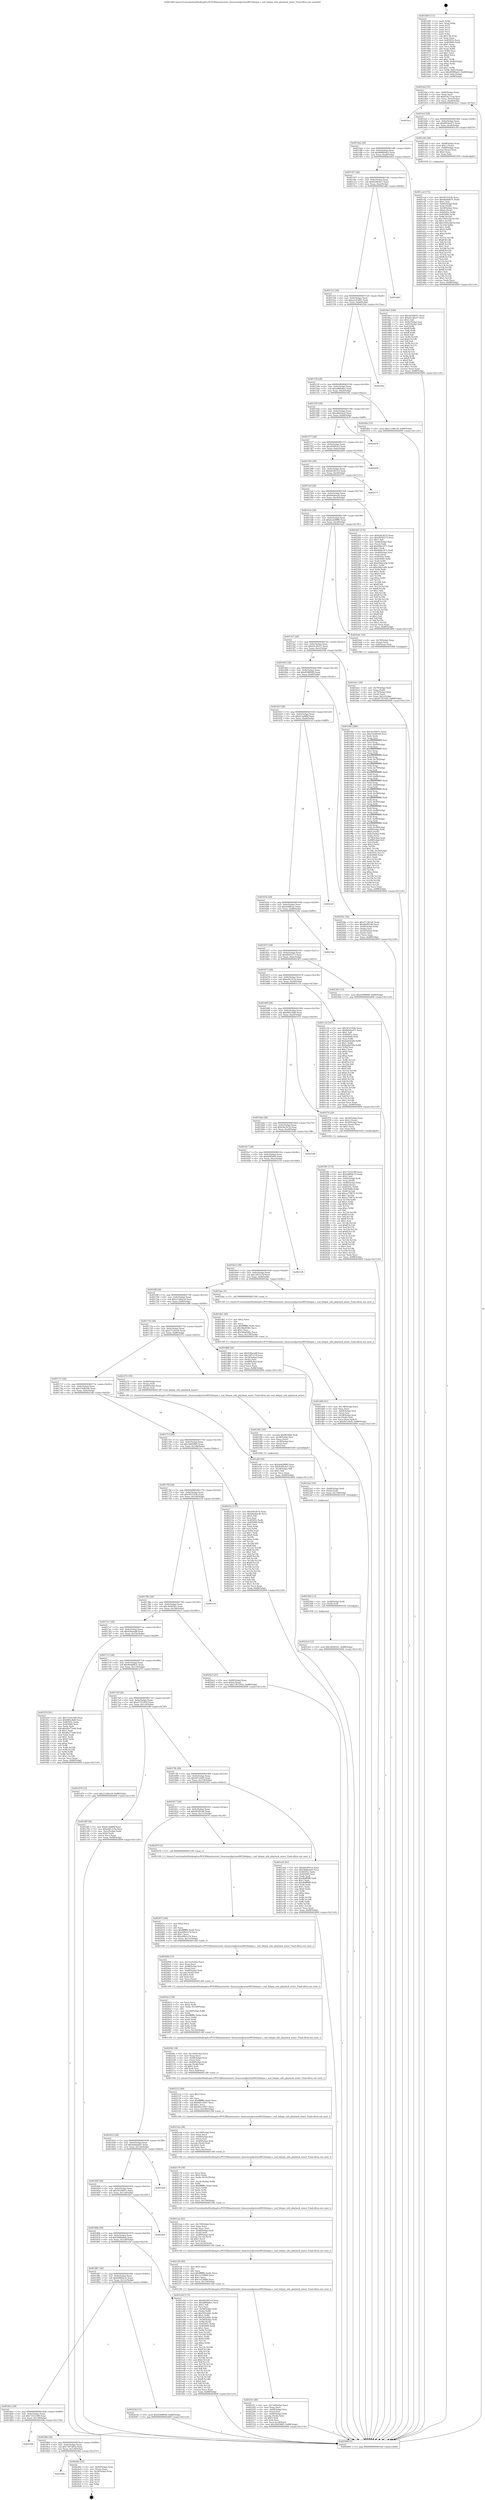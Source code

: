 digraph "0x401440" {
  label = "0x401440 (/mnt/c/Users/mathe/Desktop/tcc/POCII/binaries/extr_linuxsoundpcirme9652hdspm.c_snd_hdspm_info_playback_mixer_Final-ollvm.out::main(0))"
  labelloc = "t"
  node[shape=record]

  Entry [label="",width=0.3,height=0.3,shape=circle,fillcolor=black,style=filled]
  "0x4014af" [label="{
     0x4014af [32]\l
     | [instrs]\l
     &nbsp;&nbsp;0x4014af \<+6\>: mov -0x88(%rbp),%eax\l
     &nbsp;&nbsp;0x4014b5 \<+2\>: mov %eax,%ecx\l
     &nbsp;&nbsp;0x4014b7 \<+6\>: sub $0x834271ed,%ecx\l
     &nbsp;&nbsp;0x4014bd \<+6\>: mov %eax,-0x9c(%rbp)\l
     &nbsp;&nbsp;0x4014c3 \<+6\>: mov %ecx,-0xa0(%rbp)\l
     &nbsp;&nbsp;0x4014c9 \<+6\>: je 0000000000401bc2 \<main+0x782\>\l
  }"]
  "0x401bc2" [label="{
     0x401bc2\l
  }", style=dashed]
  "0x4014cf" [label="{
     0x4014cf [28]\l
     | [instrs]\l
     &nbsp;&nbsp;0x4014cf \<+5\>: jmp 00000000004014d4 \<main+0x94\>\l
     &nbsp;&nbsp;0x4014d4 \<+6\>: mov -0x9c(%rbp),%eax\l
     &nbsp;&nbsp;0x4014da \<+5\>: sub $0x8654ed71,%eax\l
     &nbsp;&nbsp;0x4014df \<+6\>: mov %eax,-0xa4(%rbp)\l
     &nbsp;&nbsp;0x4014e5 \<+6\>: je 0000000000401cb0 \<main+0x870\>\l
  }"]
  Exit [label="",width=0.3,height=0.3,shape=circle,fillcolor=black,style=filled,peripheries=2]
  "0x401cb0" [label="{
     0x401cb0 [29]\l
     | [instrs]\l
     &nbsp;&nbsp;0x401cb0 \<+4\>: mov -0x68(%rbp),%rax\l
     &nbsp;&nbsp;0x401cb4 \<+6\>: movl $0x1,(%rax)\l
     &nbsp;&nbsp;0x401cba \<+4\>: mov -0x68(%rbp),%rax\l
     &nbsp;&nbsp;0x401cbe \<+3\>: movslq (%rax),%rax\l
     &nbsp;&nbsp;0x401cc1 \<+4\>: shl $0x2,%rax\l
     &nbsp;&nbsp;0x401cc5 \<+3\>: mov %rax,%rdi\l
     &nbsp;&nbsp;0x401cc8 \<+5\>: call 0000000000401050 \<malloc@plt\>\l
     | [calls]\l
     &nbsp;&nbsp;0x401050 \{1\} (unknown)\l
  }"]
  "0x4014eb" [label="{
     0x4014eb [28]\l
     | [instrs]\l
     &nbsp;&nbsp;0x4014eb \<+5\>: jmp 00000000004014f0 \<main+0xb0\>\l
     &nbsp;&nbsp;0x4014f0 \<+6\>: mov -0x9c(%rbp),%eax\l
     &nbsp;&nbsp;0x4014f6 \<+5\>: sub $0x89990a43,%eax\l
     &nbsp;&nbsp;0x4014fb \<+6\>: mov %eax,-0xa8(%rbp)\l
     &nbsp;&nbsp;0x401501 \<+6\>: je 00000000004018e5 \<main+0x4a5\>\l
  }"]
  "0x4018db" [label="{
     0x4018db\l
  }", style=dashed]
  "0x4018e5" [label="{
     0x4018e5 [106]\l
     | [instrs]\l
     &nbsp;&nbsp;0x4018e5 \<+5\>: mov $0x5618497c,%eax\l
     &nbsp;&nbsp;0x4018ea \<+5\>: mov $0xd3c36a37,%ecx\l
     &nbsp;&nbsp;0x4018ef \<+2\>: mov $0x1,%dl\l
     &nbsp;&nbsp;0x4018f1 \<+7\>: mov -0x82(%rbp),%sil\l
     &nbsp;&nbsp;0x4018f8 \<+7\>: mov -0x81(%rbp),%dil\l
     &nbsp;&nbsp;0x4018ff \<+3\>: mov %sil,%r8b\l
     &nbsp;&nbsp;0x401902 \<+4\>: xor $0xff,%r8b\l
     &nbsp;&nbsp;0x401906 \<+3\>: mov %dil,%r9b\l
     &nbsp;&nbsp;0x401909 \<+4\>: xor $0xff,%r9b\l
     &nbsp;&nbsp;0x40190d \<+3\>: xor $0x0,%dl\l
     &nbsp;&nbsp;0x401910 \<+3\>: mov %r8b,%r10b\l
     &nbsp;&nbsp;0x401913 \<+4\>: and $0x0,%r10b\l
     &nbsp;&nbsp;0x401917 \<+3\>: and %dl,%sil\l
     &nbsp;&nbsp;0x40191a \<+3\>: mov %r9b,%r11b\l
     &nbsp;&nbsp;0x40191d \<+4\>: and $0x0,%r11b\l
     &nbsp;&nbsp;0x401921 \<+3\>: and %dl,%dil\l
     &nbsp;&nbsp;0x401924 \<+3\>: or %sil,%r10b\l
     &nbsp;&nbsp;0x401927 \<+3\>: or %dil,%r11b\l
     &nbsp;&nbsp;0x40192a \<+3\>: xor %r11b,%r10b\l
     &nbsp;&nbsp;0x40192d \<+3\>: or %r9b,%r8b\l
     &nbsp;&nbsp;0x401930 \<+4\>: xor $0xff,%r8b\l
     &nbsp;&nbsp;0x401934 \<+3\>: or $0x0,%dl\l
     &nbsp;&nbsp;0x401937 \<+3\>: and %dl,%r8b\l
     &nbsp;&nbsp;0x40193a \<+3\>: or %r8b,%r10b\l
     &nbsp;&nbsp;0x40193d \<+4\>: test $0x1,%r10b\l
     &nbsp;&nbsp;0x401941 \<+3\>: cmovne %ecx,%eax\l
     &nbsp;&nbsp;0x401944 \<+6\>: mov %eax,-0x88(%rbp)\l
     &nbsp;&nbsp;0x40194a \<+5\>: jmp 0000000000402609 \<main+0x11c9\>\l
  }"]
  "0x401507" [label="{
     0x401507 [28]\l
     | [instrs]\l
     &nbsp;&nbsp;0x401507 \<+5\>: jmp 000000000040150c \<main+0xcc\>\l
     &nbsp;&nbsp;0x40150c \<+6\>: mov -0x9c(%rbp),%eax\l
     &nbsp;&nbsp;0x401512 \<+5\>: sub $0x9c94c4a7,%eax\l
     &nbsp;&nbsp;0x401517 \<+6\>: mov %eax,-0xac(%rbp)\l
     &nbsp;&nbsp;0x40151d \<+6\>: je 0000000000401a8d \<main+0x64d\>\l
  }"]
  "0x402609" [label="{
     0x402609 [5]\l
     | [instrs]\l
     &nbsp;&nbsp;0x402609 \<+5\>: jmp 00000000004014af \<main+0x6f\>\l
  }"]
  "0x401440" [label="{
     0x401440 [111]\l
     | [instrs]\l
     &nbsp;&nbsp;0x401440 \<+1\>: push %rbp\l
     &nbsp;&nbsp;0x401441 \<+3\>: mov %rsp,%rbp\l
     &nbsp;&nbsp;0x401444 \<+2\>: push %r15\l
     &nbsp;&nbsp;0x401446 \<+2\>: push %r14\l
     &nbsp;&nbsp;0x401448 \<+2\>: push %r13\l
     &nbsp;&nbsp;0x40144a \<+2\>: push %r12\l
     &nbsp;&nbsp;0x40144c \<+1\>: push %rbx\l
     &nbsp;&nbsp;0x40144d \<+7\>: sub $0x138,%rsp\l
     &nbsp;&nbsp;0x401454 \<+2\>: xor %eax,%eax\l
     &nbsp;&nbsp;0x401456 \<+7\>: mov 0x40505c,%ecx\l
     &nbsp;&nbsp;0x40145d \<+7\>: mov 0x405060,%edx\l
     &nbsp;&nbsp;0x401464 \<+3\>: sub $0x1,%eax\l
     &nbsp;&nbsp;0x401467 \<+3\>: mov %ecx,%r8d\l
     &nbsp;&nbsp;0x40146a \<+3\>: add %eax,%r8d\l
     &nbsp;&nbsp;0x40146d \<+4\>: imul %r8d,%ecx\l
     &nbsp;&nbsp;0x401471 \<+3\>: and $0x1,%ecx\l
     &nbsp;&nbsp;0x401474 \<+3\>: cmp $0x0,%ecx\l
     &nbsp;&nbsp;0x401477 \<+4\>: sete %r9b\l
     &nbsp;&nbsp;0x40147b \<+4\>: and $0x1,%r9b\l
     &nbsp;&nbsp;0x40147f \<+7\>: mov %r9b,-0x82(%rbp)\l
     &nbsp;&nbsp;0x401486 \<+3\>: cmp $0xa,%edx\l
     &nbsp;&nbsp;0x401489 \<+4\>: setl %r9b\l
     &nbsp;&nbsp;0x40148d \<+4\>: and $0x1,%r9b\l
     &nbsp;&nbsp;0x401491 \<+7\>: mov %r9b,-0x81(%rbp)\l
     &nbsp;&nbsp;0x401498 \<+10\>: movl $0x89990a43,-0x88(%rbp)\l
     &nbsp;&nbsp;0x4014a2 \<+6\>: mov %edi,-0x8c(%rbp)\l
     &nbsp;&nbsp;0x4014a8 \<+7\>: mov %rsi,-0x98(%rbp)\l
  }"]
  "0x4024bc" [label="{
     0x4024bc [21]\l
     | [instrs]\l
     &nbsp;&nbsp;0x4024bc \<+4\>: mov -0x80(%rbp),%rax\l
     &nbsp;&nbsp;0x4024c0 \<+2\>: mov (%rax),%eax\l
     &nbsp;&nbsp;0x4024c2 \<+4\>: lea -0x28(%rbp),%rsp\l
     &nbsp;&nbsp;0x4024c6 \<+1\>: pop %rbx\l
     &nbsp;&nbsp;0x4024c7 \<+2\>: pop %r12\l
     &nbsp;&nbsp;0x4024c9 \<+2\>: pop %r13\l
     &nbsp;&nbsp;0x4024cb \<+2\>: pop %r14\l
     &nbsp;&nbsp;0x4024cd \<+2\>: pop %r15\l
     &nbsp;&nbsp;0x4024cf \<+1\>: pop %rbp\l
     &nbsp;&nbsp;0x4024d0 \<+1\>: ret\l
  }"]
  "0x401a8d" [label="{
     0x401a8d\l
  }", style=dashed]
  "0x401523" [label="{
     0x401523 [28]\l
     | [instrs]\l
     &nbsp;&nbsp;0x401523 \<+5\>: jmp 0000000000401528 \<main+0xe8\>\l
     &nbsp;&nbsp;0x401528 \<+6\>: mov -0x9c(%rbp),%eax\l
     &nbsp;&nbsp;0x40152e \<+5\>: sub $0xa2c63d92,%eax\l
     &nbsp;&nbsp;0x401533 \<+6\>: mov %eax,-0xb0(%rbp)\l
     &nbsp;&nbsp;0x401539 \<+6\>: je 00000000004025fa \<main+0x11ba\>\l
  }"]
  "0x4018bf" [label="{
     0x4018bf [28]\l
     | [instrs]\l
     &nbsp;&nbsp;0x4018bf \<+5\>: jmp 00000000004018c4 \<main+0x484\>\l
     &nbsp;&nbsp;0x4018c4 \<+6\>: mov -0x9c(%rbp),%eax\l
     &nbsp;&nbsp;0x4018ca \<+5\>: sub $0x7367265a,%eax\l
     &nbsp;&nbsp;0x4018cf \<+6\>: mov %eax,-0x134(%rbp)\l
     &nbsp;&nbsp;0x4018d5 \<+6\>: je 00000000004024bc \<main+0x107c\>\l
  }"]
  "0x4025fa" [label="{
     0x4025fa\l
  }", style=dashed]
  "0x40153f" [label="{
     0x40153f [28]\l
     | [instrs]\l
     &nbsp;&nbsp;0x40153f \<+5\>: jmp 0000000000401544 \<main+0x104\>\l
     &nbsp;&nbsp;0x401544 \<+6\>: mov -0x9c(%rbp),%eax\l
     &nbsp;&nbsp;0x40154a \<+5\>: sub $0xa889a8ec,%eax\l
     &nbsp;&nbsp;0x40154f \<+6\>: mov %eax,-0xb4(%rbp)\l
     &nbsp;&nbsp;0x401555 \<+6\>: je 0000000000401f0a \<main+0xaca\>\l
  }"]
  "0x40259b" [label="{
     0x40259b\l
  }", style=dashed]
  "0x401f0a" [label="{
     0x401f0a [15]\l
     | [instrs]\l
     &nbsp;&nbsp;0x401f0a \<+10\>: movl $0x21240e18,-0x88(%rbp)\l
     &nbsp;&nbsp;0x401f14 \<+5\>: jmp 0000000000402609 \<main+0x11c9\>\l
  }"]
  "0x40155b" [label="{
     0x40155b [28]\l
     | [instrs]\l
     &nbsp;&nbsp;0x40155b \<+5\>: jmp 0000000000401560 \<main+0x120\>\l
     &nbsp;&nbsp;0x401560 \<+6\>: mov -0x9c(%rbp),%eax\l
     &nbsp;&nbsp;0x401566 \<+5\>: sub $0xa88cb2c9,%eax\l
     &nbsp;&nbsp;0x40156b \<+6\>: mov %eax,-0xb8(%rbp)\l
     &nbsp;&nbsp;0x401571 \<+6\>: je 0000000000402439 \<main+0xff9\>\l
  }"]
  "0x4023c0" [label="{
     0x4023c0 [15]\l
     | [instrs]\l
     &nbsp;&nbsp;0x4023c0 \<+10\>: movl $0x3fe945b1,-0x88(%rbp)\l
     &nbsp;&nbsp;0x4023ca \<+5\>: jmp 0000000000402609 \<main+0x11c9\>\l
  }"]
  "0x402439" [label="{
     0x402439\l
  }", style=dashed]
  "0x401577" [label="{
     0x401577 [28]\l
     | [instrs]\l
     &nbsp;&nbsp;0x401577 \<+5\>: jmp 000000000040157c \<main+0x13c\>\l
     &nbsp;&nbsp;0x40157c \<+6\>: mov -0x9c(%rbp),%eax\l
     &nbsp;&nbsp;0x401582 \<+5\>: sub $0xaf5691b3,%eax\l
     &nbsp;&nbsp;0x401587 \<+6\>: mov %eax,-0xbc(%rbp)\l
     &nbsp;&nbsp;0x40158d \<+6\>: je 0000000000402494 \<main+0x1054\>\l
  }"]
  "0x4023b4" [label="{
     0x4023b4 [12]\l
     | [instrs]\l
     &nbsp;&nbsp;0x4023b4 \<+4\>: mov -0x48(%rbp),%rdi\l
     &nbsp;&nbsp;0x4023b8 \<+3\>: mov (%rdi),%rdi\l
     &nbsp;&nbsp;0x4023bb \<+5\>: call 0000000000401030 \<free@plt\>\l
     | [calls]\l
     &nbsp;&nbsp;0x401030 \{1\} (unknown)\l
  }"]
  "0x402494" [label="{
     0x402494\l
  }", style=dashed]
  "0x401593" [label="{
     0x401593 [28]\l
     | [instrs]\l
     &nbsp;&nbsp;0x401593 \<+5\>: jmp 0000000000401598 \<main+0x158\>\l
     &nbsp;&nbsp;0x401598 \<+6\>: mov -0x9c(%rbp),%eax\l
     &nbsp;&nbsp;0x40159e \<+5\>: sub $0xb0c9051d,%eax\l
     &nbsp;&nbsp;0x4015a3 \<+6\>: mov %eax,-0xc0(%rbp)\l
     &nbsp;&nbsp;0x4015a9 \<+6\>: je 0000000000402571 \<main+0x1131\>\l
  }"]
  "0x4023a2" [label="{
     0x4023a2 [18]\l
     | [instrs]\l
     &nbsp;&nbsp;0x4023a2 \<+4\>: mov -0x60(%rbp),%rdi\l
     &nbsp;&nbsp;0x4023a6 \<+3\>: mov (%rdi),%rdi\l
     &nbsp;&nbsp;0x4023a9 \<+6\>: mov %eax,-0x158(%rbp)\l
     &nbsp;&nbsp;0x4023af \<+5\>: call 0000000000401030 \<free@plt\>\l
     | [calls]\l
     &nbsp;&nbsp;0x401030 \{1\} (unknown)\l
  }"]
  "0x402571" [label="{
     0x402571\l
  }", style=dashed]
  "0x4015af" [label="{
     0x4015af [28]\l
     | [instrs]\l
     &nbsp;&nbsp;0x4015af \<+5\>: jmp 00000000004015b4 \<main+0x174\>\l
     &nbsp;&nbsp;0x4015b4 \<+6\>: mov -0x9c(%rbp),%eax\l
     &nbsp;&nbsp;0x4015ba \<+5\>: sub $0xb4edea3b,%eax\l
     &nbsp;&nbsp;0x4015bf \<+6\>: mov %eax,-0xc4(%rbp)\l
     &nbsp;&nbsp;0x4015c5 \<+6\>: je 00000000004022b5 \<main+0xe75\>\l
  }"]
  "0x402385" [label="{
     0x402385 [29]\l
     | [instrs]\l
     &nbsp;&nbsp;0x402385 \<+10\>: movabs $0x4030b6,%rdi\l
     &nbsp;&nbsp;0x40238f \<+4\>: mov -0x38(%rbp),%rsi\l
     &nbsp;&nbsp;0x402393 \<+2\>: mov %eax,(%rsi)\l
     &nbsp;&nbsp;0x402395 \<+4\>: mov -0x38(%rbp),%rsi\l
     &nbsp;&nbsp;0x402399 \<+2\>: mov (%rsi),%esi\l
     &nbsp;&nbsp;0x40239b \<+2\>: mov $0x0,%al\l
     &nbsp;&nbsp;0x40239d \<+5\>: call 0000000000401040 \<printf@plt\>\l
     | [calls]\l
     &nbsp;&nbsp;0x401040 \{1\} (unknown)\l
  }"]
  "0x4022b5" [label="{
     0x4022b5 [174]\l
     | [instrs]\l
     &nbsp;&nbsp;0x4022b5 \<+5\>: mov $0xfc8e3b7d,%eax\l
     &nbsp;&nbsp;0x4022ba \<+5\>: mov $0xdf292273,%ecx\l
     &nbsp;&nbsp;0x4022bf \<+2\>: mov $0x1,%dl\l
     &nbsp;&nbsp;0x4022c1 \<+4\>: mov -0x40(%rbp),%rsi\l
     &nbsp;&nbsp;0x4022c5 \<+2\>: mov (%rsi),%edi\l
     &nbsp;&nbsp;0x4022c7 \<+6\>: add $0x844ec971,%edi\l
     &nbsp;&nbsp;0x4022cd \<+3\>: add $0x1,%edi\l
     &nbsp;&nbsp;0x4022d0 \<+6\>: sub $0x844ec971,%edi\l
     &nbsp;&nbsp;0x4022d6 \<+4\>: mov -0x40(%rbp),%rsi\l
     &nbsp;&nbsp;0x4022da \<+2\>: mov %edi,(%rsi)\l
     &nbsp;&nbsp;0x4022dc \<+7\>: mov 0x40505c,%edi\l
     &nbsp;&nbsp;0x4022e3 \<+8\>: mov 0x405060,%r8d\l
     &nbsp;&nbsp;0x4022eb \<+3\>: mov %edi,%r9d\l
     &nbsp;&nbsp;0x4022ee \<+7\>: add $0xe94b1a9b,%r9d\l
     &nbsp;&nbsp;0x4022f5 \<+4\>: sub $0x1,%r9d\l
     &nbsp;&nbsp;0x4022f9 \<+7\>: sub $0xe94b1a9b,%r9d\l
     &nbsp;&nbsp;0x402300 \<+4\>: imul %r9d,%edi\l
     &nbsp;&nbsp;0x402304 \<+3\>: and $0x1,%edi\l
     &nbsp;&nbsp;0x402307 \<+3\>: cmp $0x0,%edi\l
     &nbsp;&nbsp;0x40230a \<+4\>: sete %r10b\l
     &nbsp;&nbsp;0x40230e \<+4\>: cmp $0xa,%r8d\l
     &nbsp;&nbsp;0x402312 \<+4\>: setl %r11b\l
     &nbsp;&nbsp;0x402316 \<+3\>: mov %r10b,%bl\l
     &nbsp;&nbsp;0x402319 \<+3\>: xor $0xff,%bl\l
     &nbsp;&nbsp;0x40231c \<+3\>: mov %r11b,%r14b\l
     &nbsp;&nbsp;0x40231f \<+4\>: xor $0xff,%r14b\l
     &nbsp;&nbsp;0x402323 \<+3\>: xor $0x1,%dl\l
     &nbsp;&nbsp;0x402326 \<+3\>: mov %bl,%r15b\l
     &nbsp;&nbsp;0x402329 \<+4\>: and $0xff,%r15b\l
     &nbsp;&nbsp;0x40232d \<+3\>: and %dl,%r10b\l
     &nbsp;&nbsp;0x402330 \<+3\>: mov %r14b,%r12b\l
     &nbsp;&nbsp;0x402333 \<+4\>: and $0xff,%r12b\l
     &nbsp;&nbsp;0x402337 \<+3\>: and %dl,%r11b\l
     &nbsp;&nbsp;0x40233a \<+3\>: or %r10b,%r15b\l
     &nbsp;&nbsp;0x40233d \<+3\>: or %r11b,%r12b\l
     &nbsp;&nbsp;0x402340 \<+3\>: xor %r12b,%r15b\l
     &nbsp;&nbsp;0x402343 \<+3\>: or %r14b,%bl\l
     &nbsp;&nbsp;0x402346 \<+3\>: xor $0xff,%bl\l
     &nbsp;&nbsp;0x402349 \<+3\>: or $0x1,%dl\l
     &nbsp;&nbsp;0x40234c \<+2\>: and %dl,%bl\l
     &nbsp;&nbsp;0x40234e \<+3\>: or %bl,%r15b\l
     &nbsp;&nbsp;0x402351 \<+4\>: test $0x1,%r15b\l
     &nbsp;&nbsp;0x402355 \<+3\>: cmovne %ecx,%eax\l
     &nbsp;&nbsp;0x402358 \<+6\>: mov %eax,-0x88(%rbp)\l
     &nbsp;&nbsp;0x40235e \<+5\>: jmp 0000000000402609 \<main+0x11c9\>\l
  }"]
  "0x4015cb" [label="{
     0x4015cb [28]\l
     | [instrs]\l
     &nbsp;&nbsp;0x4015cb \<+5\>: jmp 00000000004015d0 \<main+0x190\>\l
     &nbsp;&nbsp;0x4015d0 \<+6\>: mov -0x9c(%rbp),%eax\l
     &nbsp;&nbsp;0x4015d6 \<+5\>: sub $0xbedc8890,%eax\l
     &nbsp;&nbsp;0x4015db \<+6\>: mov %eax,-0xc8(%rbp)\l
     &nbsp;&nbsp;0x4015e1 \<+6\>: je 0000000000401bd1 \<main+0x791\>\l
  }"]
  "0x4021fc" [label="{
     0x4021fc [48]\l
     | [instrs]\l
     &nbsp;&nbsp;0x4021fc \<+6\>: mov -0x154(%rbp),%ecx\l
     &nbsp;&nbsp;0x402202 \<+3\>: imul %eax,%ecx\l
     &nbsp;&nbsp;0x402205 \<+4\>: mov -0x48(%rbp),%rsi\l
     &nbsp;&nbsp;0x402209 \<+3\>: mov (%rsi),%rsi\l
     &nbsp;&nbsp;0x40220c \<+4\>: mov -0x40(%rbp),%rdi\l
     &nbsp;&nbsp;0x402210 \<+3\>: movslq (%rdi),%rdi\l
     &nbsp;&nbsp;0x402213 \<+4\>: shl $0x5,%rdi\l
     &nbsp;&nbsp;0x402217 \<+3\>: add %rdi,%rsi\l
     &nbsp;&nbsp;0x40221a \<+3\>: mov %ecx,0x18(%rsi)\l
     &nbsp;&nbsp;0x40221d \<+10\>: movl $0x3b6598f5,-0x88(%rbp)\l
     &nbsp;&nbsp;0x402227 \<+5\>: jmp 0000000000402609 \<main+0x11c9\>\l
  }"]
  "0x401bd1" [label="{
     0x401bd1 [16]\l
     | [instrs]\l
     &nbsp;&nbsp;0x401bd1 \<+4\>: mov -0x78(%rbp),%rax\l
     &nbsp;&nbsp;0x401bd5 \<+3\>: mov (%rax),%rax\l
     &nbsp;&nbsp;0x401bd8 \<+4\>: mov 0x8(%rax),%rdi\l
     &nbsp;&nbsp;0x401bdc \<+5\>: call 0000000000401060 \<atoi@plt\>\l
     | [calls]\l
     &nbsp;&nbsp;0x401060 \{1\} (unknown)\l
  }"]
  "0x4015e7" [label="{
     0x4015e7 [28]\l
     | [instrs]\l
     &nbsp;&nbsp;0x4015e7 \<+5\>: jmp 00000000004015ec \<main+0x1ac\>\l
     &nbsp;&nbsp;0x4015ec \<+6\>: mov -0x9c(%rbp),%eax\l
     &nbsp;&nbsp;0x4015f2 \<+5\>: sub $0xd3c36a37,%eax\l
     &nbsp;&nbsp;0x4015f7 \<+6\>: mov %eax,-0xcc(%rbp)\l
     &nbsp;&nbsp;0x4015fd \<+6\>: je 000000000040194f \<main+0x50f\>\l
  }"]
  "0x4021d4" [label="{
     0x4021d4 [40]\l
     | [instrs]\l
     &nbsp;&nbsp;0x4021d4 \<+5\>: mov $0x2,%ecx\l
     &nbsp;&nbsp;0x4021d9 \<+1\>: cltd\l
     &nbsp;&nbsp;0x4021da \<+2\>: idiv %ecx\l
     &nbsp;&nbsp;0x4021dc \<+6\>: imul $0xfffffffe,%edx,%ecx\l
     &nbsp;&nbsp;0x4021e2 \<+6\>: add $0x1a128f80,%ecx\l
     &nbsp;&nbsp;0x4021e8 \<+3\>: add $0x1,%ecx\l
     &nbsp;&nbsp;0x4021eb \<+6\>: sub $0x1a128f80,%ecx\l
     &nbsp;&nbsp;0x4021f1 \<+6\>: mov %ecx,-0x154(%rbp)\l
     &nbsp;&nbsp;0x4021f7 \<+5\>: call 0000000000401160 \<next_i\>\l
     | [calls]\l
     &nbsp;&nbsp;0x401160 \{1\} (/mnt/c/Users/mathe/Desktop/tcc/POCII/binaries/extr_linuxsoundpcirme9652hdspm.c_snd_hdspm_info_playback_mixer_Final-ollvm.out::next_i)\l
  }"]
  "0x40194f" [label="{
     0x40194f [288]\l
     | [instrs]\l
     &nbsp;&nbsp;0x40194f \<+5\>: mov $0x5618497c,%eax\l
     &nbsp;&nbsp;0x401954 \<+5\>: mov $0x31bd0c00,%ecx\l
     &nbsp;&nbsp;0x401959 \<+2\>: xor %edx,%edx\l
     &nbsp;&nbsp;0x40195b \<+3\>: mov %rsp,%rsi\l
     &nbsp;&nbsp;0x40195e \<+4\>: add $0xfffffffffffffff0,%rsi\l
     &nbsp;&nbsp;0x401962 \<+3\>: mov %rsi,%rsp\l
     &nbsp;&nbsp;0x401965 \<+4\>: mov %rsi,-0x80(%rbp)\l
     &nbsp;&nbsp;0x401969 \<+3\>: mov %rsp,%rsi\l
     &nbsp;&nbsp;0x40196c \<+4\>: add $0xfffffffffffffff0,%rsi\l
     &nbsp;&nbsp;0x401970 \<+3\>: mov %rsi,%rsp\l
     &nbsp;&nbsp;0x401973 \<+3\>: mov %rsp,%rdi\l
     &nbsp;&nbsp;0x401976 \<+4\>: add $0xfffffffffffffff0,%rdi\l
     &nbsp;&nbsp;0x40197a \<+3\>: mov %rdi,%rsp\l
     &nbsp;&nbsp;0x40197d \<+4\>: mov %rdi,-0x78(%rbp)\l
     &nbsp;&nbsp;0x401981 \<+3\>: mov %rsp,%rdi\l
     &nbsp;&nbsp;0x401984 \<+4\>: add $0xfffffffffffffff0,%rdi\l
     &nbsp;&nbsp;0x401988 \<+3\>: mov %rdi,%rsp\l
     &nbsp;&nbsp;0x40198b \<+4\>: mov %rdi,-0x70(%rbp)\l
     &nbsp;&nbsp;0x40198f \<+3\>: mov %rsp,%rdi\l
     &nbsp;&nbsp;0x401992 \<+4\>: add $0xfffffffffffffff0,%rdi\l
     &nbsp;&nbsp;0x401996 \<+3\>: mov %rdi,%rsp\l
     &nbsp;&nbsp;0x401999 \<+4\>: mov %rdi,-0x68(%rbp)\l
     &nbsp;&nbsp;0x40199d \<+3\>: mov %rsp,%rdi\l
     &nbsp;&nbsp;0x4019a0 \<+4\>: add $0xfffffffffffffff0,%rdi\l
     &nbsp;&nbsp;0x4019a4 \<+3\>: mov %rdi,%rsp\l
     &nbsp;&nbsp;0x4019a7 \<+4\>: mov %rdi,-0x60(%rbp)\l
     &nbsp;&nbsp;0x4019ab \<+3\>: mov %rsp,%rdi\l
     &nbsp;&nbsp;0x4019ae \<+4\>: add $0xfffffffffffffff0,%rdi\l
     &nbsp;&nbsp;0x4019b2 \<+3\>: mov %rdi,%rsp\l
     &nbsp;&nbsp;0x4019b5 \<+4\>: mov %rdi,-0x58(%rbp)\l
     &nbsp;&nbsp;0x4019b9 \<+3\>: mov %rsp,%rdi\l
     &nbsp;&nbsp;0x4019bc \<+4\>: add $0xfffffffffffffff0,%rdi\l
     &nbsp;&nbsp;0x4019c0 \<+3\>: mov %rdi,%rsp\l
     &nbsp;&nbsp;0x4019c3 \<+4\>: mov %rdi,-0x50(%rbp)\l
     &nbsp;&nbsp;0x4019c7 \<+3\>: mov %rsp,%rdi\l
     &nbsp;&nbsp;0x4019ca \<+4\>: add $0xfffffffffffffff0,%rdi\l
     &nbsp;&nbsp;0x4019ce \<+3\>: mov %rdi,%rsp\l
     &nbsp;&nbsp;0x4019d1 \<+4\>: mov %rdi,-0x48(%rbp)\l
     &nbsp;&nbsp;0x4019d5 \<+3\>: mov %rsp,%rdi\l
     &nbsp;&nbsp;0x4019d8 \<+4\>: add $0xfffffffffffffff0,%rdi\l
     &nbsp;&nbsp;0x4019dc \<+3\>: mov %rdi,%rsp\l
     &nbsp;&nbsp;0x4019df \<+4\>: mov %rdi,-0x40(%rbp)\l
     &nbsp;&nbsp;0x4019e3 \<+3\>: mov %rsp,%rdi\l
     &nbsp;&nbsp;0x4019e6 \<+4\>: add $0xfffffffffffffff0,%rdi\l
     &nbsp;&nbsp;0x4019ea \<+3\>: mov %rdi,%rsp\l
     &nbsp;&nbsp;0x4019ed \<+4\>: mov %rdi,-0x38(%rbp)\l
     &nbsp;&nbsp;0x4019f1 \<+4\>: mov -0x80(%rbp),%rdi\l
     &nbsp;&nbsp;0x4019f5 \<+6\>: movl $0x0,(%rdi)\l
     &nbsp;&nbsp;0x4019fb \<+7\>: mov -0x8c(%rbp),%r8d\l
     &nbsp;&nbsp;0x401a02 \<+3\>: mov %r8d,(%rsi)\l
     &nbsp;&nbsp;0x401a05 \<+4\>: mov -0x78(%rbp),%rdi\l
     &nbsp;&nbsp;0x401a09 \<+7\>: mov -0x98(%rbp),%r9\l
     &nbsp;&nbsp;0x401a10 \<+3\>: mov %r9,(%rdi)\l
     &nbsp;&nbsp;0x401a13 \<+3\>: cmpl $0x2,(%rsi)\l
     &nbsp;&nbsp;0x401a16 \<+4\>: setne %r10b\l
     &nbsp;&nbsp;0x401a1a \<+4\>: and $0x1,%r10b\l
     &nbsp;&nbsp;0x401a1e \<+4\>: mov %r10b,-0x2d(%rbp)\l
     &nbsp;&nbsp;0x401a22 \<+8\>: mov 0x40505c,%r11d\l
     &nbsp;&nbsp;0x401a2a \<+7\>: mov 0x405060,%ebx\l
     &nbsp;&nbsp;0x401a31 \<+3\>: sub $0x1,%edx\l
     &nbsp;&nbsp;0x401a34 \<+3\>: mov %r11d,%r14d\l
     &nbsp;&nbsp;0x401a37 \<+3\>: add %edx,%r14d\l
     &nbsp;&nbsp;0x401a3a \<+4\>: imul %r14d,%r11d\l
     &nbsp;&nbsp;0x401a3e \<+4\>: and $0x1,%r11d\l
     &nbsp;&nbsp;0x401a42 \<+4\>: cmp $0x0,%r11d\l
     &nbsp;&nbsp;0x401a46 \<+4\>: sete %r10b\l
     &nbsp;&nbsp;0x401a4a \<+3\>: cmp $0xa,%ebx\l
     &nbsp;&nbsp;0x401a4d \<+4\>: setl %r15b\l
     &nbsp;&nbsp;0x401a51 \<+3\>: mov %r10b,%r12b\l
     &nbsp;&nbsp;0x401a54 \<+3\>: and %r15b,%r12b\l
     &nbsp;&nbsp;0x401a57 \<+3\>: xor %r15b,%r10b\l
     &nbsp;&nbsp;0x401a5a \<+3\>: or %r10b,%r12b\l
     &nbsp;&nbsp;0x401a5d \<+4\>: test $0x1,%r12b\l
     &nbsp;&nbsp;0x401a61 \<+3\>: cmovne %ecx,%eax\l
     &nbsp;&nbsp;0x401a64 \<+6\>: mov %eax,-0x88(%rbp)\l
     &nbsp;&nbsp;0x401a6a \<+5\>: jmp 0000000000402609 \<main+0x11c9\>\l
  }"]
  "0x401603" [label="{
     0x401603 [28]\l
     | [instrs]\l
     &nbsp;&nbsp;0x401603 \<+5\>: jmp 0000000000401608 \<main+0x1c8\>\l
     &nbsp;&nbsp;0x401608 \<+6\>: mov -0x9c(%rbp),%eax\l
     &nbsp;&nbsp;0x40160e \<+5\>: sub $0xd508f099,%eax\l
     &nbsp;&nbsp;0x401613 \<+6\>: mov %eax,-0xd0(%rbp)\l
     &nbsp;&nbsp;0x401619 \<+6\>: je 000000000040204c \<main+0xc0c\>\l
  }"]
  "0x4021aa" [label="{
     0x4021aa [42]\l
     | [instrs]\l
     &nbsp;&nbsp;0x4021aa \<+6\>: mov -0x150(%rbp),%ecx\l
     &nbsp;&nbsp;0x4021b0 \<+3\>: imul %eax,%ecx\l
     &nbsp;&nbsp;0x4021b3 \<+3\>: movslq %ecx,%rsi\l
     &nbsp;&nbsp;0x4021b6 \<+4\>: mov -0x48(%rbp),%rdi\l
     &nbsp;&nbsp;0x4021ba \<+3\>: mov (%rdi),%rdi\l
     &nbsp;&nbsp;0x4021bd \<+4\>: mov -0x40(%rbp),%r10\l
     &nbsp;&nbsp;0x4021c1 \<+3\>: movslq (%r10),%r10\l
     &nbsp;&nbsp;0x4021c4 \<+4\>: shl $0x5,%r10\l
     &nbsp;&nbsp;0x4021c8 \<+3\>: add %r10,%rdi\l
     &nbsp;&nbsp;0x4021cb \<+4\>: mov %rsi,0x10(%rdi)\l
     &nbsp;&nbsp;0x4021cf \<+5\>: call 0000000000401160 \<next_i\>\l
     | [calls]\l
     &nbsp;&nbsp;0x401160 \{1\} (/mnt/c/Users/mathe/Desktop/tcc/POCII/binaries/extr_linuxsoundpcirme9652hdspm.c_snd_hdspm_info_playback_mixer_Final-ollvm.out::next_i)\l
  }"]
  "0x402170" [label="{
     0x402170 [58]\l
     | [instrs]\l
     &nbsp;&nbsp;0x402170 \<+2\>: xor %ecx,%ecx\l
     &nbsp;&nbsp;0x402172 \<+5\>: mov $0x2,%edx\l
     &nbsp;&nbsp;0x402177 \<+6\>: mov %edx,-0x14c(%rbp)\l
     &nbsp;&nbsp;0x40217d \<+1\>: cltd\l
     &nbsp;&nbsp;0x40217e \<+7\>: mov -0x14c(%rbp),%r8d\l
     &nbsp;&nbsp;0x402185 \<+3\>: idiv %r8d\l
     &nbsp;&nbsp;0x402188 \<+6\>: imul $0xfffffffe,%edx,%edx\l
     &nbsp;&nbsp;0x40218e \<+3\>: mov %ecx,%r9d\l
     &nbsp;&nbsp;0x402191 \<+3\>: sub %edx,%r9d\l
     &nbsp;&nbsp;0x402194 \<+2\>: mov %ecx,%edx\l
     &nbsp;&nbsp;0x402196 \<+3\>: sub $0x1,%edx\l
     &nbsp;&nbsp;0x402199 \<+3\>: add %edx,%r9d\l
     &nbsp;&nbsp;0x40219c \<+3\>: sub %r9d,%ecx\l
     &nbsp;&nbsp;0x40219f \<+6\>: mov %ecx,-0x150(%rbp)\l
     &nbsp;&nbsp;0x4021a5 \<+5\>: call 0000000000401160 \<next_i\>\l
     | [calls]\l
     &nbsp;&nbsp;0x401160 \{1\} (/mnt/c/Users/mathe/Desktop/tcc/POCII/binaries/extr_linuxsoundpcirme9652hdspm.c_snd_hdspm_info_playback_mixer_Final-ollvm.out::next_i)\l
  }"]
  "0x40204c" [label="{
     0x40204c [36]\l
     | [instrs]\l
     &nbsp;&nbsp;0x40204c \<+5\>: mov $0x271261e0,%eax\l
     &nbsp;&nbsp;0x402051 \<+5\>: mov $0x49cf91d6,%ecx\l
     &nbsp;&nbsp;0x402056 \<+4\>: mov -0x40(%rbp),%rdx\l
     &nbsp;&nbsp;0x40205a \<+2\>: mov (%rdx),%esi\l
     &nbsp;&nbsp;0x40205c \<+4\>: mov -0x50(%rbp),%rdx\l
     &nbsp;&nbsp;0x402060 \<+2\>: cmp (%rdx),%esi\l
     &nbsp;&nbsp;0x402062 \<+3\>: cmovl %ecx,%eax\l
     &nbsp;&nbsp;0x402065 \<+6\>: mov %eax,-0x88(%rbp)\l
     &nbsp;&nbsp;0x40206b \<+5\>: jmp 0000000000402609 \<main+0x11c9\>\l
  }"]
  "0x40161f" [label="{
     0x40161f [28]\l
     | [instrs]\l
     &nbsp;&nbsp;0x40161f \<+5\>: jmp 0000000000401624 \<main+0x1e4\>\l
     &nbsp;&nbsp;0x401624 \<+6\>: mov -0x9c(%rbp),%eax\l
     &nbsp;&nbsp;0x40162a \<+5\>: sub $0xdc3a684f,%eax\l
     &nbsp;&nbsp;0x40162f \<+6\>: mov %eax,-0xd4(%rbp)\l
     &nbsp;&nbsp;0x401635 \<+6\>: je 00000000004023cf \<main+0xf8f\>\l
  }"]
  "0x40214a" [label="{
     0x40214a [38]\l
     | [instrs]\l
     &nbsp;&nbsp;0x40214a \<+6\>: mov -0x148(%rbp),%ecx\l
     &nbsp;&nbsp;0x402150 \<+3\>: imul %eax,%ecx\l
     &nbsp;&nbsp;0x402153 \<+4\>: mov -0x48(%rbp),%rsi\l
     &nbsp;&nbsp;0x402157 \<+3\>: mov (%rsi),%rsi\l
     &nbsp;&nbsp;0x40215a \<+4\>: mov -0x40(%rbp),%rdi\l
     &nbsp;&nbsp;0x40215e \<+3\>: movslq (%rdi),%rdi\l
     &nbsp;&nbsp;0x402161 \<+4\>: shl $0x5,%rdi\l
     &nbsp;&nbsp;0x402165 \<+3\>: add %rdi,%rsi\l
     &nbsp;&nbsp;0x402168 \<+3\>: mov %ecx,0xc(%rsi)\l
     &nbsp;&nbsp;0x40216b \<+5\>: call 0000000000401160 \<next_i\>\l
     | [calls]\l
     &nbsp;&nbsp;0x401160 \{1\} (/mnt/c/Users/mathe/Desktop/tcc/POCII/binaries/extr_linuxsoundpcirme9652hdspm.c_snd_hdspm_info_playback_mixer_Final-ollvm.out::next_i)\l
  }"]
  "0x4023cf" [label="{
     0x4023cf\l
  }", style=dashed]
  "0x40163b" [label="{
     0x40163b [28]\l
     | [instrs]\l
     &nbsp;&nbsp;0x40163b \<+5\>: jmp 0000000000401640 \<main+0x200\>\l
     &nbsp;&nbsp;0x401640 \<+6\>: mov -0x9c(%rbp),%eax\l
     &nbsp;&nbsp;0x401646 \<+5\>: sub $0xde68fcae,%eax\l
     &nbsp;&nbsp;0x40164b \<+6\>: mov %eax,-0xd8(%rbp)\l
     &nbsp;&nbsp;0x401651 \<+6\>: je 00000000004023de \<main+0xf9e\>\l
  }"]
  "0x402122" [label="{
     0x402122 [40]\l
     | [instrs]\l
     &nbsp;&nbsp;0x402122 \<+5\>: mov $0x2,%ecx\l
     &nbsp;&nbsp;0x402127 \<+1\>: cltd\l
     &nbsp;&nbsp;0x402128 \<+2\>: idiv %ecx\l
     &nbsp;&nbsp;0x40212a \<+6\>: imul $0xfffffffe,%edx,%ecx\l
     &nbsp;&nbsp;0x402130 \<+6\>: sub $0x9d1c0207,%ecx\l
     &nbsp;&nbsp;0x402136 \<+3\>: add $0x1,%ecx\l
     &nbsp;&nbsp;0x402139 \<+6\>: add $0x9d1c0207,%ecx\l
     &nbsp;&nbsp;0x40213f \<+6\>: mov %ecx,-0x148(%rbp)\l
     &nbsp;&nbsp;0x402145 \<+5\>: call 0000000000401160 \<next_i\>\l
     | [calls]\l
     &nbsp;&nbsp;0x401160 \{1\} (/mnt/c/Users/mathe/Desktop/tcc/POCII/binaries/extr_linuxsoundpcirme9652hdspm.c_snd_hdspm_info_playback_mixer_Final-ollvm.out::next_i)\l
  }"]
  "0x4023de" [label="{
     0x4023de\l
  }", style=dashed]
  "0x401657" [label="{
     0x401657 [28]\l
     | [instrs]\l
     &nbsp;&nbsp;0x401657 \<+5\>: jmp 000000000040165c \<main+0x21c\>\l
     &nbsp;&nbsp;0x40165c \<+6\>: mov -0x9c(%rbp),%eax\l
     &nbsp;&nbsp;0x401662 \<+5\>: sub $0xdf292273,%eax\l
     &nbsp;&nbsp;0x401667 \<+6\>: mov %eax,-0xdc(%rbp)\l
     &nbsp;&nbsp;0x40166d \<+6\>: je 0000000000402363 \<main+0xf23\>\l
  }"]
  "0x4020fc" [label="{
     0x4020fc [38]\l
     | [instrs]\l
     &nbsp;&nbsp;0x4020fc \<+6\>: mov -0x144(%rbp),%ecx\l
     &nbsp;&nbsp;0x402102 \<+3\>: imul %eax,%ecx\l
     &nbsp;&nbsp;0x402105 \<+4\>: mov -0x48(%rbp),%rsi\l
     &nbsp;&nbsp;0x402109 \<+3\>: mov (%rsi),%rsi\l
     &nbsp;&nbsp;0x40210c \<+4\>: mov -0x40(%rbp),%rdi\l
     &nbsp;&nbsp;0x402110 \<+3\>: movslq (%rdi),%rdi\l
     &nbsp;&nbsp;0x402113 \<+4\>: shl $0x5,%rdi\l
     &nbsp;&nbsp;0x402117 \<+3\>: add %rdi,%rsi\l
     &nbsp;&nbsp;0x40211a \<+3\>: mov %ecx,0x8(%rsi)\l
     &nbsp;&nbsp;0x40211d \<+5\>: call 0000000000401160 \<next_i\>\l
     | [calls]\l
     &nbsp;&nbsp;0x401160 \{1\} (/mnt/c/Users/mathe/Desktop/tcc/POCII/binaries/extr_linuxsoundpcirme9652hdspm.c_snd_hdspm_info_playback_mixer_Final-ollvm.out::next_i)\l
  }"]
  "0x402363" [label="{
     0x402363 [15]\l
     | [instrs]\l
     &nbsp;&nbsp;0x402363 \<+10\>: movl $0xd508f099,-0x88(%rbp)\l
     &nbsp;&nbsp;0x40236d \<+5\>: jmp 0000000000402609 \<main+0x11c9\>\l
  }"]
  "0x401673" [label="{
     0x401673 [28]\l
     | [instrs]\l
     &nbsp;&nbsp;0x401673 \<+5\>: jmp 0000000000401678 \<main+0x238\>\l
     &nbsp;&nbsp;0x401678 \<+6\>: mov -0x9c(%rbp),%eax\l
     &nbsp;&nbsp;0x40167e \<+5\>: sub $0xed413c5a,%eax\l
     &nbsp;&nbsp;0x401683 \<+6\>: mov %eax,-0xe0(%rbp)\l
     &nbsp;&nbsp;0x401689 \<+6\>: je 0000000000401c1d \<main+0x7dd\>\l
  }"]
  "0x4020c2" [label="{
     0x4020c2 [58]\l
     | [instrs]\l
     &nbsp;&nbsp;0x4020c2 \<+2\>: xor %ecx,%ecx\l
     &nbsp;&nbsp;0x4020c4 \<+5\>: mov $0x2,%edx\l
     &nbsp;&nbsp;0x4020c9 \<+6\>: mov %edx,-0x140(%rbp)\l
     &nbsp;&nbsp;0x4020cf \<+1\>: cltd\l
     &nbsp;&nbsp;0x4020d0 \<+7\>: mov -0x140(%rbp),%r8d\l
     &nbsp;&nbsp;0x4020d7 \<+3\>: idiv %r8d\l
     &nbsp;&nbsp;0x4020da \<+6\>: imul $0xfffffffe,%edx,%edx\l
     &nbsp;&nbsp;0x4020e0 \<+3\>: mov %ecx,%r9d\l
     &nbsp;&nbsp;0x4020e3 \<+3\>: sub %edx,%r9d\l
     &nbsp;&nbsp;0x4020e6 \<+2\>: mov %ecx,%edx\l
     &nbsp;&nbsp;0x4020e8 \<+3\>: sub $0x1,%edx\l
     &nbsp;&nbsp;0x4020eb \<+3\>: add %edx,%r9d\l
     &nbsp;&nbsp;0x4020ee \<+3\>: sub %r9d,%ecx\l
     &nbsp;&nbsp;0x4020f1 \<+6\>: mov %ecx,-0x144(%rbp)\l
     &nbsp;&nbsp;0x4020f7 \<+5\>: call 0000000000401160 \<next_i\>\l
     | [calls]\l
     &nbsp;&nbsp;0x401160 \{1\} (/mnt/c/Users/mathe/Desktop/tcc/POCII/binaries/extr_linuxsoundpcirme9652hdspm.c_snd_hdspm_info_playback_mixer_Final-ollvm.out::next_i)\l
  }"]
  "0x401c1d" [label="{
     0x401c1d [147]\l
     | [instrs]\l
     &nbsp;&nbsp;0x401c1d \<+5\>: mov $0x3f33163b,%eax\l
     &nbsp;&nbsp;0x401c22 \<+5\>: mov $0x8654ed71,%ecx\l
     &nbsp;&nbsp;0x401c27 \<+2\>: mov $0x1,%dl\l
     &nbsp;&nbsp;0x401c29 \<+7\>: mov 0x40505c,%esi\l
     &nbsp;&nbsp;0x401c30 \<+7\>: mov 0x405060,%edi\l
     &nbsp;&nbsp;0x401c37 \<+3\>: mov %esi,%r8d\l
     &nbsp;&nbsp;0x401c3a \<+7\>: add $0xba8af3db,%r8d\l
     &nbsp;&nbsp;0x401c41 \<+4\>: sub $0x1,%r8d\l
     &nbsp;&nbsp;0x401c45 \<+7\>: sub $0xba8af3db,%r8d\l
     &nbsp;&nbsp;0x401c4c \<+4\>: imul %r8d,%esi\l
     &nbsp;&nbsp;0x401c50 \<+3\>: and $0x1,%esi\l
     &nbsp;&nbsp;0x401c53 \<+3\>: cmp $0x0,%esi\l
     &nbsp;&nbsp;0x401c56 \<+4\>: sete %r9b\l
     &nbsp;&nbsp;0x401c5a \<+3\>: cmp $0xa,%edi\l
     &nbsp;&nbsp;0x401c5d \<+4\>: setl %r10b\l
     &nbsp;&nbsp;0x401c61 \<+3\>: mov %r9b,%r11b\l
     &nbsp;&nbsp;0x401c64 \<+4\>: xor $0xff,%r11b\l
     &nbsp;&nbsp;0x401c68 \<+3\>: mov %r10b,%bl\l
     &nbsp;&nbsp;0x401c6b \<+3\>: xor $0xff,%bl\l
     &nbsp;&nbsp;0x401c6e \<+3\>: xor $0x0,%dl\l
     &nbsp;&nbsp;0x401c71 \<+3\>: mov %r11b,%r14b\l
     &nbsp;&nbsp;0x401c74 \<+4\>: and $0x0,%r14b\l
     &nbsp;&nbsp;0x401c78 \<+3\>: and %dl,%r9b\l
     &nbsp;&nbsp;0x401c7b \<+3\>: mov %bl,%r15b\l
     &nbsp;&nbsp;0x401c7e \<+4\>: and $0x0,%r15b\l
     &nbsp;&nbsp;0x401c82 \<+3\>: and %dl,%r10b\l
     &nbsp;&nbsp;0x401c85 \<+3\>: or %r9b,%r14b\l
     &nbsp;&nbsp;0x401c88 \<+3\>: or %r10b,%r15b\l
     &nbsp;&nbsp;0x401c8b \<+3\>: xor %r15b,%r14b\l
     &nbsp;&nbsp;0x401c8e \<+3\>: or %bl,%r11b\l
     &nbsp;&nbsp;0x401c91 \<+4\>: xor $0xff,%r11b\l
     &nbsp;&nbsp;0x401c95 \<+3\>: or $0x0,%dl\l
     &nbsp;&nbsp;0x401c98 \<+3\>: and %dl,%r11b\l
     &nbsp;&nbsp;0x401c9b \<+3\>: or %r11b,%r14b\l
     &nbsp;&nbsp;0x401c9e \<+4\>: test $0x1,%r14b\l
     &nbsp;&nbsp;0x401ca2 \<+3\>: cmovne %ecx,%eax\l
     &nbsp;&nbsp;0x401ca5 \<+6\>: mov %eax,-0x88(%rbp)\l
     &nbsp;&nbsp;0x401cab \<+5\>: jmp 0000000000402609 \<main+0x11c9\>\l
  }"]
  "0x40168f" [label="{
     0x40168f [28]\l
     | [instrs]\l
     &nbsp;&nbsp;0x40168f \<+5\>: jmp 0000000000401694 \<main+0x254\>\l
     &nbsp;&nbsp;0x401694 \<+6\>: mov -0x9c(%rbp),%eax\l
     &nbsp;&nbsp;0x40169a \<+5\>: sub $0xf481c8d0,%eax\l
     &nbsp;&nbsp;0x40169f \<+6\>: mov %eax,-0xe4(%rbp)\l
     &nbsp;&nbsp;0x4016a5 \<+6\>: je 0000000000401f74 \<main+0xb34\>\l
  }"]
  "0x40209d" [label="{
     0x40209d [37]\l
     | [instrs]\l
     &nbsp;&nbsp;0x40209d \<+6\>: mov -0x13c(%rbp),%ecx\l
     &nbsp;&nbsp;0x4020a3 \<+3\>: imul %eax,%ecx\l
     &nbsp;&nbsp;0x4020a6 \<+4\>: mov -0x48(%rbp),%rsi\l
     &nbsp;&nbsp;0x4020aa \<+3\>: mov (%rsi),%rsi\l
     &nbsp;&nbsp;0x4020ad \<+4\>: mov -0x40(%rbp),%rdi\l
     &nbsp;&nbsp;0x4020b1 \<+3\>: movslq (%rdi),%rdi\l
     &nbsp;&nbsp;0x4020b4 \<+4\>: shl $0x5,%rdi\l
     &nbsp;&nbsp;0x4020b8 \<+3\>: add %rdi,%rsi\l
     &nbsp;&nbsp;0x4020bb \<+2\>: mov %ecx,(%rsi)\l
     &nbsp;&nbsp;0x4020bd \<+5\>: call 0000000000401160 \<next_i\>\l
     | [calls]\l
     &nbsp;&nbsp;0x401160 \{1\} (/mnt/c/Users/mathe/Desktop/tcc/POCII/binaries/extr_linuxsoundpcirme9652hdspm.c_snd_hdspm_info_playback_mixer_Final-ollvm.out::next_i)\l
  }"]
  "0x401f74" [label="{
     0x401f74 [29]\l
     | [instrs]\l
     &nbsp;&nbsp;0x401f74 \<+4\>: mov -0x50(%rbp),%rax\l
     &nbsp;&nbsp;0x401f78 \<+6\>: movl $0x1,(%rax)\l
     &nbsp;&nbsp;0x401f7e \<+4\>: mov -0x50(%rbp),%rax\l
     &nbsp;&nbsp;0x401f82 \<+3\>: movslq (%rax),%rax\l
     &nbsp;&nbsp;0x401f85 \<+4\>: shl $0x5,%rax\l
     &nbsp;&nbsp;0x401f89 \<+3\>: mov %rax,%rdi\l
     &nbsp;&nbsp;0x401f8c \<+5\>: call 0000000000401050 \<malloc@plt\>\l
     | [calls]\l
     &nbsp;&nbsp;0x401050 \{1\} (unknown)\l
  }"]
  "0x4016ab" [label="{
     0x4016ab [28]\l
     | [instrs]\l
     &nbsp;&nbsp;0x4016ab \<+5\>: jmp 00000000004016b0 \<main+0x270\>\l
     &nbsp;&nbsp;0x4016b0 \<+6\>: mov -0x9c(%rbp),%eax\l
     &nbsp;&nbsp;0x4016b6 \<+5\>: sub $0xfc8e3b7d,%eax\l
     &nbsp;&nbsp;0x4016bb \<+6\>: mov %eax,-0xe8(%rbp)\l
     &nbsp;&nbsp;0x4016c1 \<+6\>: je 00000000004025d8 \<main+0x1198\>\l
  }"]
  "0x402075" [label="{
     0x402075 [40]\l
     | [instrs]\l
     &nbsp;&nbsp;0x402075 \<+5\>: mov $0x2,%ecx\l
     &nbsp;&nbsp;0x40207a \<+1\>: cltd\l
     &nbsp;&nbsp;0x40207b \<+2\>: idiv %ecx\l
     &nbsp;&nbsp;0x40207d \<+6\>: imul $0xfffffffe,%edx,%ecx\l
     &nbsp;&nbsp;0x402083 \<+6\>: add $0xa00b1a76,%ecx\l
     &nbsp;&nbsp;0x402089 \<+3\>: add $0x1,%ecx\l
     &nbsp;&nbsp;0x40208c \<+6\>: sub $0xa00b1a76,%ecx\l
     &nbsp;&nbsp;0x402092 \<+6\>: mov %ecx,-0x13c(%rbp)\l
     &nbsp;&nbsp;0x402098 \<+5\>: call 0000000000401160 \<next_i\>\l
     | [calls]\l
     &nbsp;&nbsp;0x401160 \{1\} (/mnt/c/Users/mathe/Desktop/tcc/POCII/binaries/extr_linuxsoundpcirme9652hdspm.c_snd_hdspm_info_playback_mixer_Final-ollvm.out::next_i)\l
  }"]
  "0x4025d8" [label="{
     0x4025d8\l
  }", style=dashed]
  "0x4016c7" [label="{
     0x4016c7 [28]\l
     | [instrs]\l
     &nbsp;&nbsp;0x4016c7 \<+5\>: jmp 00000000004016cc \<main+0x28c\>\l
     &nbsp;&nbsp;0x4016cc \<+6\>: mov -0x9c(%rbp),%eax\l
     &nbsp;&nbsp;0x4016d2 \<+5\>: sub $0xfe0f5b09,%eax\l
     &nbsp;&nbsp;0x4016d7 \<+6\>: mov %eax,-0xec(%rbp)\l
     &nbsp;&nbsp;0x4016dd \<+6\>: je 0000000000402516 \<main+0x10d6\>\l
  }"]
  "0x4018a3" [label="{
     0x4018a3 [28]\l
     | [instrs]\l
     &nbsp;&nbsp;0x4018a3 \<+5\>: jmp 00000000004018a8 \<main+0x468\>\l
     &nbsp;&nbsp;0x4018a8 \<+6\>: mov -0x9c(%rbp),%eax\l
     &nbsp;&nbsp;0x4018ae \<+5\>: sub $0x71b32189,%eax\l
     &nbsp;&nbsp;0x4018b3 \<+6\>: mov %eax,-0x130(%rbp)\l
     &nbsp;&nbsp;0x4018b9 \<+6\>: je 000000000040259b \<main+0x115b\>\l
  }"]
  "0x402516" [label="{
     0x402516\l
  }", style=dashed]
  "0x4016e3" [label="{
     0x4016e3 [28]\l
     | [instrs]\l
     &nbsp;&nbsp;0x4016e3 \<+5\>: jmp 00000000004016e8 \<main+0x2a8\>\l
     &nbsp;&nbsp;0x4016e8 \<+6\>: mov -0x9c(%rbp),%eax\l
     &nbsp;&nbsp;0x4016ee \<+5\>: sub $0x14f7e13f,%eax\l
     &nbsp;&nbsp;0x4016f3 \<+6\>: mov %eax,-0xf0(%rbp)\l
     &nbsp;&nbsp;0x4016f9 \<+6\>: je 0000000000401dac \<main+0x96c\>\l
  }"]
  "0x40203d" [label="{
     0x40203d [15]\l
     | [instrs]\l
     &nbsp;&nbsp;0x40203d \<+10\>: movl $0xd508f099,-0x88(%rbp)\l
     &nbsp;&nbsp;0x402047 \<+5\>: jmp 0000000000402609 \<main+0x11c9\>\l
  }"]
  "0x401dac" [label="{
     0x401dac [5]\l
     | [instrs]\l
     &nbsp;&nbsp;0x401dac \<+5\>: call 0000000000401160 \<next_i\>\l
     | [calls]\l
     &nbsp;&nbsp;0x401160 \{1\} (/mnt/c/Users/mathe/Desktop/tcc/POCII/binaries/extr_linuxsoundpcirme9652hdspm.c_snd_hdspm_info_playback_mixer_Final-ollvm.out::next_i)\l
  }"]
  "0x4016ff" [label="{
     0x4016ff [28]\l
     | [instrs]\l
     &nbsp;&nbsp;0x4016ff \<+5\>: jmp 0000000000401704 \<main+0x2c4\>\l
     &nbsp;&nbsp;0x401704 \<+6\>: mov -0x9c(%rbp),%eax\l
     &nbsp;&nbsp;0x40170a \<+5\>: sub $0x21240e18,%eax\l
     &nbsp;&nbsp;0x40170f \<+6\>: mov %eax,-0xf4(%rbp)\l
     &nbsp;&nbsp;0x401715 \<+6\>: je 0000000000401d88 \<main+0x948\>\l
  }"]
  "0x401f91" [label="{
     0x401f91 [172]\l
     | [instrs]\l
     &nbsp;&nbsp;0x401f91 \<+5\>: mov $0x71b32189,%ecx\l
     &nbsp;&nbsp;0x401f96 \<+5\>: mov $0x6486dc35,%edx\l
     &nbsp;&nbsp;0x401f9b \<+3\>: mov $0x1,%sil\l
     &nbsp;&nbsp;0x401f9e \<+4\>: mov -0x48(%rbp),%rdi\l
     &nbsp;&nbsp;0x401fa2 \<+3\>: mov %rax,(%rdi)\l
     &nbsp;&nbsp;0x401fa5 \<+4\>: mov -0x40(%rbp),%rax\l
     &nbsp;&nbsp;0x401fa9 \<+6\>: movl $0x0,(%rax)\l
     &nbsp;&nbsp;0x401faf \<+8\>: mov 0x40505c,%r8d\l
     &nbsp;&nbsp;0x401fb7 \<+8\>: mov 0x405060,%r9d\l
     &nbsp;&nbsp;0x401fbf \<+3\>: mov %r8d,%r10d\l
     &nbsp;&nbsp;0x401fc2 \<+7\>: add $0xce75f674,%r10d\l
     &nbsp;&nbsp;0x401fc9 \<+4\>: sub $0x1,%r10d\l
     &nbsp;&nbsp;0x401fcd \<+7\>: sub $0xce75f674,%r10d\l
     &nbsp;&nbsp;0x401fd4 \<+4\>: imul %r10d,%r8d\l
     &nbsp;&nbsp;0x401fd8 \<+4\>: and $0x1,%r8d\l
     &nbsp;&nbsp;0x401fdc \<+4\>: cmp $0x0,%r8d\l
     &nbsp;&nbsp;0x401fe0 \<+4\>: sete %r11b\l
     &nbsp;&nbsp;0x401fe4 \<+4\>: cmp $0xa,%r9d\l
     &nbsp;&nbsp;0x401fe8 \<+3\>: setl %bl\l
     &nbsp;&nbsp;0x401feb \<+3\>: mov %r11b,%r14b\l
     &nbsp;&nbsp;0x401fee \<+4\>: xor $0xff,%r14b\l
     &nbsp;&nbsp;0x401ff2 \<+3\>: mov %bl,%r15b\l
     &nbsp;&nbsp;0x401ff5 \<+4\>: xor $0xff,%r15b\l
     &nbsp;&nbsp;0x401ff9 \<+4\>: xor $0x1,%sil\l
     &nbsp;&nbsp;0x401ffd \<+3\>: mov %r14b,%r12b\l
     &nbsp;&nbsp;0x402000 \<+4\>: and $0xff,%r12b\l
     &nbsp;&nbsp;0x402004 \<+3\>: and %sil,%r11b\l
     &nbsp;&nbsp;0x402007 \<+3\>: mov %r15b,%r13b\l
     &nbsp;&nbsp;0x40200a \<+4\>: and $0xff,%r13b\l
     &nbsp;&nbsp;0x40200e \<+3\>: and %sil,%bl\l
     &nbsp;&nbsp;0x402011 \<+3\>: or %r11b,%r12b\l
     &nbsp;&nbsp;0x402014 \<+3\>: or %bl,%r13b\l
     &nbsp;&nbsp;0x402017 \<+3\>: xor %r13b,%r12b\l
     &nbsp;&nbsp;0x40201a \<+3\>: or %r15b,%r14b\l
     &nbsp;&nbsp;0x40201d \<+4\>: xor $0xff,%r14b\l
     &nbsp;&nbsp;0x402021 \<+4\>: or $0x1,%sil\l
     &nbsp;&nbsp;0x402025 \<+3\>: and %sil,%r14b\l
     &nbsp;&nbsp;0x402028 \<+3\>: or %r14b,%r12b\l
     &nbsp;&nbsp;0x40202b \<+4\>: test $0x1,%r12b\l
     &nbsp;&nbsp;0x40202f \<+3\>: cmovne %edx,%ecx\l
     &nbsp;&nbsp;0x402032 \<+6\>: mov %ecx,-0x88(%rbp)\l
     &nbsp;&nbsp;0x402038 \<+5\>: jmp 0000000000402609 \<main+0x11c9\>\l
  }"]
  "0x401d88" [label="{
     0x401d88 [36]\l
     | [instrs]\l
     &nbsp;&nbsp;0x401d88 \<+5\>: mov $0x436eea8f,%eax\l
     &nbsp;&nbsp;0x401d8d \<+5\>: mov $0x14f7e13f,%ecx\l
     &nbsp;&nbsp;0x401d92 \<+4\>: mov -0x58(%rbp),%rdx\l
     &nbsp;&nbsp;0x401d96 \<+2\>: mov (%rdx),%esi\l
     &nbsp;&nbsp;0x401d98 \<+4\>: mov -0x68(%rbp),%rdx\l
     &nbsp;&nbsp;0x401d9c \<+2\>: cmp (%rdx),%esi\l
     &nbsp;&nbsp;0x401d9e \<+3\>: cmovl %ecx,%eax\l
     &nbsp;&nbsp;0x401da1 \<+6\>: mov %eax,-0x88(%rbp)\l
     &nbsp;&nbsp;0x401da7 \<+5\>: jmp 0000000000402609 \<main+0x11c9\>\l
  }"]
  "0x40171b" [label="{
     0x40171b [28]\l
     | [instrs]\l
     &nbsp;&nbsp;0x40171b \<+5\>: jmp 0000000000401720 \<main+0x2e0\>\l
     &nbsp;&nbsp;0x401720 \<+6\>: mov -0x9c(%rbp),%eax\l
     &nbsp;&nbsp;0x401726 \<+5\>: sub $0x271261e0,%eax\l
     &nbsp;&nbsp;0x40172b \<+6\>: mov %eax,-0xf8(%rbp)\l
     &nbsp;&nbsp;0x401731 \<+6\>: je 0000000000402372 \<main+0xf32\>\l
  }"]
  "0x401887" [label="{
     0x401887 [28]\l
     | [instrs]\l
     &nbsp;&nbsp;0x401887 \<+5\>: jmp 000000000040188c \<main+0x44c\>\l
     &nbsp;&nbsp;0x40188c \<+6\>: mov -0x9c(%rbp),%eax\l
     &nbsp;&nbsp;0x401892 \<+5\>: sub $0x6486dc35,%eax\l
     &nbsp;&nbsp;0x401897 \<+6\>: mov %eax,-0x12c(%rbp)\l
     &nbsp;&nbsp;0x40189d \<+6\>: je 000000000040203d \<main+0xbfd\>\l
  }"]
  "0x402372" [label="{
     0x402372 [19]\l
     | [instrs]\l
     &nbsp;&nbsp;0x402372 \<+4\>: mov -0x60(%rbp),%rax\l
     &nbsp;&nbsp;0x402376 \<+3\>: mov (%rax),%rdi\l
     &nbsp;&nbsp;0x402379 \<+4\>: mov -0x48(%rbp),%rax\l
     &nbsp;&nbsp;0x40237d \<+3\>: mov (%rax),%rsi\l
     &nbsp;&nbsp;0x402380 \<+5\>: call 00000000004013f0 \<snd_hdspm_info_playback_mixer\>\l
     | [calls]\l
     &nbsp;&nbsp;0x4013f0 \{1\} (/mnt/c/Users/mathe/Desktop/tcc/POCII/binaries/extr_linuxsoundpcirme9652hdspm.c_snd_hdspm_info_playback_mixer_Final-ollvm.out::snd_hdspm_info_playback_mixer)\l
  }"]
  "0x401737" [label="{
     0x401737 [28]\l
     | [instrs]\l
     &nbsp;&nbsp;0x401737 \<+5\>: jmp 000000000040173c \<main+0x2fc\>\l
     &nbsp;&nbsp;0x40173c \<+6\>: mov -0x9c(%rbp),%eax\l
     &nbsp;&nbsp;0x401742 \<+5\>: sub $0x31bd0c00,%eax\l
     &nbsp;&nbsp;0x401747 \<+6\>: mov %eax,-0xfc(%rbp)\l
     &nbsp;&nbsp;0x40174d \<+6\>: je 0000000000401a6f \<main+0x62f\>\l
  }"]
  "0x401e5d" [label="{
     0x401e5d [173]\l
     | [instrs]\l
     &nbsp;&nbsp;0x401e5d \<+5\>: mov $0xb0c9051d,%eax\l
     &nbsp;&nbsp;0x401e62 \<+5\>: mov $0xa889a8ec,%ecx\l
     &nbsp;&nbsp;0x401e67 \<+2\>: mov $0x1,%dl\l
     &nbsp;&nbsp;0x401e69 \<+2\>: xor %esi,%esi\l
     &nbsp;&nbsp;0x401e6b \<+4\>: mov -0x58(%rbp),%rdi\l
     &nbsp;&nbsp;0x401e6f \<+3\>: mov (%rdi),%r8d\l
     &nbsp;&nbsp;0x401e72 \<+7\>: add $0x593cbfdc,%r8d\l
     &nbsp;&nbsp;0x401e79 \<+4\>: add $0x1,%r8d\l
     &nbsp;&nbsp;0x401e7d \<+7\>: sub $0x593cbfdc,%r8d\l
     &nbsp;&nbsp;0x401e84 \<+4\>: mov -0x58(%rbp),%rdi\l
     &nbsp;&nbsp;0x401e88 \<+3\>: mov %r8d,(%rdi)\l
     &nbsp;&nbsp;0x401e8b \<+8\>: mov 0x40505c,%r8d\l
     &nbsp;&nbsp;0x401e93 \<+8\>: mov 0x405060,%r9d\l
     &nbsp;&nbsp;0x401e9b \<+3\>: sub $0x1,%esi\l
     &nbsp;&nbsp;0x401e9e \<+3\>: mov %r8d,%r10d\l
     &nbsp;&nbsp;0x401ea1 \<+3\>: add %esi,%r10d\l
     &nbsp;&nbsp;0x401ea4 \<+4\>: imul %r10d,%r8d\l
     &nbsp;&nbsp;0x401ea8 \<+4\>: and $0x1,%r8d\l
     &nbsp;&nbsp;0x401eac \<+4\>: cmp $0x0,%r8d\l
     &nbsp;&nbsp;0x401eb0 \<+4\>: sete %r11b\l
     &nbsp;&nbsp;0x401eb4 \<+4\>: cmp $0xa,%r9d\l
     &nbsp;&nbsp;0x401eb8 \<+3\>: setl %bl\l
     &nbsp;&nbsp;0x401ebb \<+3\>: mov %r11b,%r14b\l
     &nbsp;&nbsp;0x401ebe \<+4\>: xor $0xff,%r14b\l
     &nbsp;&nbsp;0x401ec2 \<+3\>: mov %bl,%r15b\l
     &nbsp;&nbsp;0x401ec5 \<+4\>: xor $0xff,%r15b\l
     &nbsp;&nbsp;0x401ec9 \<+3\>: xor $0x0,%dl\l
     &nbsp;&nbsp;0x401ecc \<+3\>: mov %r14b,%r12b\l
     &nbsp;&nbsp;0x401ecf \<+4\>: and $0x0,%r12b\l
     &nbsp;&nbsp;0x401ed3 \<+3\>: and %dl,%r11b\l
     &nbsp;&nbsp;0x401ed6 \<+3\>: mov %r15b,%r13b\l
     &nbsp;&nbsp;0x401ed9 \<+4\>: and $0x0,%r13b\l
     &nbsp;&nbsp;0x401edd \<+2\>: and %dl,%bl\l
     &nbsp;&nbsp;0x401edf \<+3\>: or %r11b,%r12b\l
     &nbsp;&nbsp;0x401ee2 \<+3\>: or %bl,%r13b\l
     &nbsp;&nbsp;0x401ee5 \<+3\>: xor %r13b,%r12b\l
     &nbsp;&nbsp;0x401ee8 \<+3\>: or %r15b,%r14b\l
     &nbsp;&nbsp;0x401eeb \<+4\>: xor $0xff,%r14b\l
     &nbsp;&nbsp;0x401eef \<+3\>: or $0x0,%dl\l
     &nbsp;&nbsp;0x401ef2 \<+3\>: and %dl,%r14b\l
     &nbsp;&nbsp;0x401ef5 \<+3\>: or %r14b,%r12b\l
     &nbsp;&nbsp;0x401ef8 \<+4\>: test $0x1,%r12b\l
     &nbsp;&nbsp;0x401efc \<+3\>: cmovne %ecx,%eax\l
     &nbsp;&nbsp;0x401eff \<+6\>: mov %eax,-0x88(%rbp)\l
     &nbsp;&nbsp;0x401f05 \<+5\>: jmp 0000000000402609 \<main+0x11c9\>\l
  }"]
  "0x401a6f" [label="{
     0x401a6f [30]\l
     | [instrs]\l
     &nbsp;&nbsp;0x401a6f \<+5\>: mov $0xbedc8890,%eax\l
     &nbsp;&nbsp;0x401a74 \<+5\>: mov $0x9c94c4a7,%ecx\l
     &nbsp;&nbsp;0x401a79 \<+3\>: mov -0x2d(%rbp),%dl\l
     &nbsp;&nbsp;0x401a7c \<+3\>: test $0x1,%dl\l
     &nbsp;&nbsp;0x401a7f \<+3\>: cmovne %ecx,%eax\l
     &nbsp;&nbsp;0x401a82 \<+6\>: mov %eax,-0x88(%rbp)\l
     &nbsp;&nbsp;0x401a88 \<+5\>: jmp 0000000000402609 \<main+0x11c9\>\l
  }"]
  "0x401753" [label="{
     0x401753 [28]\l
     | [instrs]\l
     &nbsp;&nbsp;0x401753 \<+5\>: jmp 0000000000401758 \<main+0x318\>\l
     &nbsp;&nbsp;0x401758 \<+6\>: mov -0x9c(%rbp),%eax\l
     &nbsp;&nbsp;0x40175e \<+5\>: sub $0x3b6598f5,%eax\l
     &nbsp;&nbsp;0x401763 \<+6\>: mov %eax,-0x100(%rbp)\l
     &nbsp;&nbsp;0x401769 \<+6\>: je 000000000040222c \<main+0xdec\>\l
  }"]
  "0x401be1" [label="{
     0x401be1 [30]\l
     | [instrs]\l
     &nbsp;&nbsp;0x401be1 \<+4\>: mov -0x70(%rbp),%rdi\l
     &nbsp;&nbsp;0x401be5 \<+2\>: mov %eax,(%rdi)\l
     &nbsp;&nbsp;0x401be7 \<+4\>: mov -0x70(%rbp),%rdi\l
     &nbsp;&nbsp;0x401beb \<+2\>: mov (%rdi),%eax\l
     &nbsp;&nbsp;0x401bed \<+3\>: mov %eax,-0x2c(%rbp)\l
     &nbsp;&nbsp;0x401bf0 \<+10\>: movl $0x47351950,-0x88(%rbp)\l
     &nbsp;&nbsp;0x401bfa \<+5\>: jmp 0000000000402609 \<main+0x11c9\>\l
  }"]
  "0x40186b" [label="{
     0x40186b [28]\l
     | [instrs]\l
     &nbsp;&nbsp;0x40186b \<+5\>: jmp 0000000000401870 \<main+0x430\>\l
     &nbsp;&nbsp;0x401870 \<+6\>: mov -0x9c(%rbp),%eax\l
     &nbsp;&nbsp;0x401876 \<+5\>: sub $0x58d0a0eb,%eax\l
     &nbsp;&nbsp;0x40187b \<+6\>: mov %eax,-0x128(%rbp)\l
     &nbsp;&nbsp;0x401881 \<+6\>: je 0000000000401e5d \<main+0xa1d\>\l
  }"]
  "0x40222c" [label="{
     0x40222c [137]\l
     | [instrs]\l
     &nbsp;&nbsp;0x40222c \<+5\>: mov $0xfc8e3b7d,%eax\l
     &nbsp;&nbsp;0x402231 \<+5\>: mov $0xb4edea3b,%ecx\l
     &nbsp;&nbsp;0x402236 \<+2\>: mov $0x1,%dl\l
     &nbsp;&nbsp;0x402238 \<+2\>: xor %esi,%esi\l
     &nbsp;&nbsp;0x40223a \<+7\>: mov 0x40505c,%edi\l
     &nbsp;&nbsp;0x402241 \<+8\>: mov 0x405060,%r8d\l
     &nbsp;&nbsp;0x402249 \<+3\>: sub $0x1,%esi\l
     &nbsp;&nbsp;0x40224c \<+3\>: mov %edi,%r9d\l
     &nbsp;&nbsp;0x40224f \<+3\>: add %esi,%r9d\l
     &nbsp;&nbsp;0x402252 \<+4\>: imul %r9d,%edi\l
     &nbsp;&nbsp;0x402256 \<+3\>: and $0x1,%edi\l
     &nbsp;&nbsp;0x402259 \<+3\>: cmp $0x0,%edi\l
     &nbsp;&nbsp;0x40225c \<+4\>: sete %r10b\l
     &nbsp;&nbsp;0x402260 \<+4\>: cmp $0xa,%r8d\l
     &nbsp;&nbsp;0x402264 \<+4\>: setl %r11b\l
     &nbsp;&nbsp;0x402268 \<+3\>: mov %r10b,%bl\l
     &nbsp;&nbsp;0x40226b \<+3\>: xor $0xff,%bl\l
     &nbsp;&nbsp;0x40226e \<+3\>: mov %r11b,%r14b\l
     &nbsp;&nbsp;0x402271 \<+4\>: xor $0xff,%r14b\l
     &nbsp;&nbsp;0x402275 \<+3\>: xor $0x1,%dl\l
     &nbsp;&nbsp;0x402278 \<+3\>: mov %bl,%r15b\l
     &nbsp;&nbsp;0x40227b \<+4\>: and $0xff,%r15b\l
     &nbsp;&nbsp;0x40227f \<+3\>: and %dl,%r10b\l
     &nbsp;&nbsp;0x402282 \<+3\>: mov %r14b,%r12b\l
     &nbsp;&nbsp;0x402285 \<+4\>: and $0xff,%r12b\l
     &nbsp;&nbsp;0x402289 \<+3\>: and %dl,%r11b\l
     &nbsp;&nbsp;0x40228c \<+3\>: or %r10b,%r15b\l
     &nbsp;&nbsp;0x40228f \<+3\>: or %r11b,%r12b\l
     &nbsp;&nbsp;0x402292 \<+3\>: xor %r12b,%r15b\l
     &nbsp;&nbsp;0x402295 \<+3\>: or %r14b,%bl\l
     &nbsp;&nbsp;0x402298 \<+3\>: xor $0xff,%bl\l
     &nbsp;&nbsp;0x40229b \<+3\>: or $0x1,%dl\l
     &nbsp;&nbsp;0x40229e \<+2\>: and %dl,%bl\l
     &nbsp;&nbsp;0x4022a0 \<+3\>: or %bl,%r15b\l
     &nbsp;&nbsp;0x4022a3 \<+4\>: test $0x1,%r15b\l
     &nbsp;&nbsp;0x4022a7 \<+3\>: cmovne %ecx,%eax\l
     &nbsp;&nbsp;0x4022aa \<+6\>: mov %eax,-0x88(%rbp)\l
     &nbsp;&nbsp;0x4022b0 \<+5\>: jmp 0000000000402609 \<main+0x11c9\>\l
  }"]
  "0x40176f" [label="{
     0x40176f [28]\l
     | [instrs]\l
     &nbsp;&nbsp;0x40176f \<+5\>: jmp 0000000000401774 \<main+0x334\>\l
     &nbsp;&nbsp;0x401774 \<+6\>: mov -0x9c(%rbp),%eax\l
     &nbsp;&nbsp;0x40177a \<+5\>: sub $0x3f33163b,%eax\l
     &nbsp;&nbsp;0x40177f \<+6\>: mov %eax,-0x104(%rbp)\l
     &nbsp;&nbsp;0x401785 \<+6\>: je 0000000000402534 \<main+0x10f4\>\l
  }"]
  "0x4024d1" [label="{
     0x4024d1\l
  }", style=dashed]
  "0x402534" [label="{
     0x402534\l
  }", style=dashed]
  "0x40178b" [label="{
     0x40178b [28]\l
     | [instrs]\l
     &nbsp;&nbsp;0x40178b \<+5\>: jmp 0000000000401790 \<main+0x350\>\l
     &nbsp;&nbsp;0x401790 \<+6\>: mov -0x9c(%rbp),%eax\l
     &nbsp;&nbsp;0x401796 \<+5\>: sub $0x3fe945b1,%eax\l
     &nbsp;&nbsp;0x40179b \<+6\>: mov %eax,-0x108(%rbp)\l
     &nbsp;&nbsp;0x4017a1 \<+6\>: je 00000000004024a3 \<main+0x1063\>\l
  }"]
  "0x40184f" [label="{
     0x40184f [28]\l
     | [instrs]\l
     &nbsp;&nbsp;0x40184f \<+5\>: jmp 0000000000401854 \<main+0x414\>\l
     &nbsp;&nbsp;0x401854 \<+6\>: mov -0x9c(%rbp),%eax\l
     &nbsp;&nbsp;0x40185a \<+5\>: sub $0x5618497c,%eax\l
     &nbsp;&nbsp;0x40185f \<+6\>: mov %eax,-0x124(%rbp)\l
     &nbsp;&nbsp;0x401865 \<+6\>: je 00000000004024d1 \<main+0x1091\>\l
  }"]
  "0x4024a3" [label="{
     0x4024a3 [25]\l
     | [instrs]\l
     &nbsp;&nbsp;0x4024a3 \<+4\>: mov -0x80(%rbp),%rax\l
     &nbsp;&nbsp;0x4024a7 \<+6\>: movl $0x0,(%rax)\l
     &nbsp;&nbsp;0x4024ad \<+10\>: movl $0x7367265a,-0x88(%rbp)\l
     &nbsp;&nbsp;0x4024b7 \<+5\>: jmp 0000000000402609 \<main+0x11c9\>\l
  }"]
  "0x4017a7" [label="{
     0x4017a7 [28]\l
     | [instrs]\l
     &nbsp;&nbsp;0x4017a7 \<+5\>: jmp 00000000004017ac \<main+0x36c\>\l
     &nbsp;&nbsp;0x4017ac \<+6\>: mov -0x9c(%rbp),%eax\l
     &nbsp;&nbsp;0x4017b2 \<+5\>: sub $0x436eea8f,%eax\l
     &nbsp;&nbsp;0x4017b7 \<+6\>: mov %eax,-0x10c(%rbp)\l
     &nbsp;&nbsp;0x4017bd \<+6\>: je 0000000000401f19 \<main+0xad9\>\l
  }"]
  "0x401b20" [label="{
     0x401b20\l
  }", style=dashed]
  "0x401f19" [label="{
     0x401f19 [91]\l
     | [instrs]\l
     &nbsp;&nbsp;0x401f19 \<+5\>: mov $0x71b32189,%eax\l
     &nbsp;&nbsp;0x401f1e \<+5\>: mov $0xf481c8d0,%ecx\l
     &nbsp;&nbsp;0x401f23 \<+7\>: mov 0x40505c,%edx\l
     &nbsp;&nbsp;0x401f2a \<+7\>: mov 0x405060,%esi\l
     &nbsp;&nbsp;0x401f31 \<+2\>: mov %edx,%edi\l
     &nbsp;&nbsp;0x401f33 \<+6\>: add $0xd0a77edd,%edi\l
     &nbsp;&nbsp;0x401f39 \<+3\>: sub $0x1,%edi\l
     &nbsp;&nbsp;0x401f3c \<+6\>: sub $0xd0a77edd,%edi\l
     &nbsp;&nbsp;0x401f42 \<+3\>: imul %edi,%edx\l
     &nbsp;&nbsp;0x401f45 \<+3\>: and $0x1,%edx\l
     &nbsp;&nbsp;0x401f48 \<+3\>: cmp $0x0,%edx\l
     &nbsp;&nbsp;0x401f4b \<+4\>: sete %r8b\l
     &nbsp;&nbsp;0x401f4f \<+3\>: cmp $0xa,%esi\l
     &nbsp;&nbsp;0x401f52 \<+4\>: setl %r9b\l
     &nbsp;&nbsp;0x401f56 \<+3\>: mov %r8b,%r10b\l
     &nbsp;&nbsp;0x401f59 \<+3\>: and %r9b,%r10b\l
     &nbsp;&nbsp;0x401f5c \<+3\>: xor %r9b,%r8b\l
     &nbsp;&nbsp;0x401f5f \<+3\>: or %r8b,%r10b\l
     &nbsp;&nbsp;0x401f62 \<+4\>: test $0x1,%r10b\l
     &nbsp;&nbsp;0x401f66 \<+3\>: cmovne %ecx,%eax\l
     &nbsp;&nbsp;0x401f69 \<+6\>: mov %eax,-0x88(%rbp)\l
     &nbsp;&nbsp;0x401f6f \<+5\>: jmp 0000000000402609 \<main+0x11c9\>\l
  }"]
  "0x4017c3" [label="{
     0x4017c3 [28]\l
     | [instrs]\l
     &nbsp;&nbsp;0x4017c3 \<+5\>: jmp 00000000004017c8 \<main+0x388\>\l
     &nbsp;&nbsp;0x4017c8 \<+6\>: mov -0x9c(%rbp),%eax\l
     &nbsp;&nbsp;0x4017ce \<+5\>: sub $0x46ab0631,%eax\l
     &nbsp;&nbsp;0x4017d3 \<+6\>: mov %eax,-0x110(%rbp)\l
     &nbsp;&nbsp;0x4017d9 \<+6\>: je 0000000000401d79 \<main+0x939\>\l
  }"]
  "0x401833" [label="{
     0x401833 [28]\l
     | [instrs]\l
     &nbsp;&nbsp;0x401833 \<+5\>: jmp 0000000000401838 \<main+0x3f8\>\l
     &nbsp;&nbsp;0x401838 \<+6\>: mov -0x9c(%rbp),%eax\l
     &nbsp;&nbsp;0x40183e \<+5\>: sub $0x4ebba0d7,%eax\l
     &nbsp;&nbsp;0x401843 \<+6\>: mov %eax,-0x120(%rbp)\l
     &nbsp;&nbsp;0x401849 \<+6\>: je 0000000000401b20 \<main+0x6e0\>\l
  }"]
  "0x401d79" [label="{
     0x401d79 [15]\l
     | [instrs]\l
     &nbsp;&nbsp;0x401d79 \<+10\>: movl $0x21240e18,-0x88(%rbp)\l
     &nbsp;&nbsp;0x401d83 \<+5\>: jmp 0000000000402609 \<main+0x11c9\>\l
  }"]
  "0x4017df" [label="{
     0x4017df [28]\l
     | [instrs]\l
     &nbsp;&nbsp;0x4017df \<+5\>: jmp 00000000004017e4 \<main+0x3a4\>\l
     &nbsp;&nbsp;0x4017e4 \<+6\>: mov -0x9c(%rbp),%eax\l
     &nbsp;&nbsp;0x4017ea \<+5\>: sub $0x47351950,%eax\l
     &nbsp;&nbsp;0x4017ef \<+6\>: mov %eax,-0x114(%rbp)\l
     &nbsp;&nbsp;0x4017f5 \<+6\>: je 0000000000401bff \<main+0x7bf\>\l
  }"]
  "0x402070" [label="{
     0x402070 [5]\l
     | [instrs]\l
     &nbsp;&nbsp;0x402070 \<+5\>: call 0000000000401160 \<next_i\>\l
     | [calls]\l
     &nbsp;&nbsp;0x401160 \{1\} (/mnt/c/Users/mathe/Desktop/tcc/POCII/binaries/extr_linuxsoundpcirme9652hdspm.c_snd_hdspm_info_playback_mixer_Final-ollvm.out::next_i)\l
  }"]
  "0x401bff" [label="{
     0x401bff [30]\l
     | [instrs]\l
     &nbsp;&nbsp;0x401bff \<+5\>: mov $0xdc3a684f,%eax\l
     &nbsp;&nbsp;0x401c04 \<+5\>: mov $0xed413c5a,%ecx\l
     &nbsp;&nbsp;0x401c09 \<+3\>: mov -0x2c(%rbp),%edx\l
     &nbsp;&nbsp;0x401c0c \<+3\>: cmp $0x0,%edx\l
     &nbsp;&nbsp;0x401c0f \<+3\>: cmove %ecx,%eax\l
     &nbsp;&nbsp;0x401c12 \<+6\>: mov %eax,-0x88(%rbp)\l
     &nbsp;&nbsp;0x401c18 \<+5\>: jmp 0000000000402609 \<main+0x11c9\>\l
  }"]
  "0x4017fb" [label="{
     0x4017fb [28]\l
     | [instrs]\l
     &nbsp;&nbsp;0x4017fb \<+5\>: jmp 0000000000401800 \<main+0x3c0\>\l
     &nbsp;&nbsp;0x401800 \<+6\>: mov -0x9c(%rbp),%eax\l
     &nbsp;&nbsp;0x401806 \<+5\>: sub $0x497c0ef5,%eax\l
     &nbsp;&nbsp;0x40180b \<+6\>: mov %eax,-0x118(%rbp)\l
     &nbsp;&nbsp;0x401811 \<+6\>: je 0000000000401e02 \<main+0x9c2\>\l
  }"]
  "0x401ccd" [label="{
     0x401ccd [172]\l
     | [instrs]\l
     &nbsp;&nbsp;0x401ccd \<+5\>: mov $0x3f33163b,%ecx\l
     &nbsp;&nbsp;0x401cd2 \<+5\>: mov $0x46ab0631,%edx\l
     &nbsp;&nbsp;0x401cd7 \<+3\>: mov $0x1,%sil\l
     &nbsp;&nbsp;0x401cda \<+4\>: mov -0x60(%rbp),%rdi\l
     &nbsp;&nbsp;0x401cde \<+3\>: mov %rax,(%rdi)\l
     &nbsp;&nbsp;0x401ce1 \<+4\>: mov -0x58(%rbp),%rax\l
     &nbsp;&nbsp;0x401ce5 \<+6\>: movl $0x0,(%rax)\l
     &nbsp;&nbsp;0x401ceb \<+8\>: mov 0x40505c,%r8d\l
     &nbsp;&nbsp;0x401cf3 \<+8\>: mov 0x405060,%r9d\l
     &nbsp;&nbsp;0x401cfb \<+3\>: mov %r8d,%r10d\l
     &nbsp;&nbsp;0x401cfe \<+7\>: sub $0x5565e2bf,%r10d\l
     &nbsp;&nbsp;0x401d05 \<+4\>: sub $0x1,%r10d\l
     &nbsp;&nbsp;0x401d09 \<+7\>: add $0x5565e2bf,%r10d\l
     &nbsp;&nbsp;0x401d10 \<+4\>: imul %r10d,%r8d\l
     &nbsp;&nbsp;0x401d14 \<+4\>: and $0x1,%r8d\l
     &nbsp;&nbsp;0x401d18 \<+4\>: cmp $0x0,%r8d\l
     &nbsp;&nbsp;0x401d1c \<+4\>: sete %r11b\l
     &nbsp;&nbsp;0x401d20 \<+4\>: cmp $0xa,%r9d\l
     &nbsp;&nbsp;0x401d24 \<+3\>: setl %bl\l
     &nbsp;&nbsp;0x401d27 \<+3\>: mov %r11b,%r14b\l
     &nbsp;&nbsp;0x401d2a \<+4\>: xor $0xff,%r14b\l
     &nbsp;&nbsp;0x401d2e \<+3\>: mov %bl,%r15b\l
     &nbsp;&nbsp;0x401d31 \<+4\>: xor $0xff,%r15b\l
     &nbsp;&nbsp;0x401d35 \<+4\>: xor $0x1,%sil\l
     &nbsp;&nbsp;0x401d39 \<+3\>: mov %r14b,%r12b\l
     &nbsp;&nbsp;0x401d3c \<+4\>: and $0xff,%r12b\l
     &nbsp;&nbsp;0x401d40 \<+3\>: and %sil,%r11b\l
     &nbsp;&nbsp;0x401d43 \<+3\>: mov %r15b,%r13b\l
     &nbsp;&nbsp;0x401d46 \<+4\>: and $0xff,%r13b\l
     &nbsp;&nbsp;0x401d4a \<+3\>: and %sil,%bl\l
     &nbsp;&nbsp;0x401d4d \<+3\>: or %r11b,%r12b\l
     &nbsp;&nbsp;0x401d50 \<+3\>: or %bl,%r13b\l
     &nbsp;&nbsp;0x401d53 \<+3\>: xor %r13b,%r12b\l
     &nbsp;&nbsp;0x401d56 \<+3\>: or %r15b,%r14b\l
     &nbsp;&nbsp;0x401d59 \<+4\>: xor $0xff,%r14b\l
     &nbsp;&nbsp;0x401d5d \<+4\>: or $0x1,%sil\l
     &nbsp;&nbsp;0x401d61 \<+3\>: and %sil,%r14b\l
     &nbsp;&nbsp;0x401d64 \<+3\>: or %r14b,%r12b\l
     &nbsp;&nbsp;0x401d67 \<+4\>: test $0x1,%r12b\l
     &nbsp;&nbsp;0x401d6b \<+3\>: cmovne %edx,%ecx\l
     &nbsp;&nbsp;0x401d6e \<+6\>: mov %ecx,-0x88(%rbp)\l
     &nbsp;&nbsp;0x401d74 \<+5\>: jmp 0000000000402609 \<main+0x11c9\>\l
  }"]
  "0x401db1" [label="{
     0x401db1 [40]\l
     | [instrs]\l
     &nbsp;&nbsp;0x401db1 \<+5\>: mov $0x2,%ecx\l
     &nbsp;&nbsp;0x401db6 \<+1\>: cltd\l
     &nbsp;&nbsp;0x401db7 \<+2\>: idiv %ecx\l
     &nbsp;&nbsp;0x401db9 \<+6\>: imul $0xfffffffe,%edx,%ecx\l
     &nbsp;&nbsp;0x401dbf \<+6\>: sub $0x58ad548c,%ecx\l
     &nbsp;&nbsp;0x401dc5 \<+3\>: add $0x1,%ecx\l
     &nbsp;&nbsp;0x401dc8 \<+6\>: add $0x58ad548c,%ecx\l
     &nbsp;&nbsp;0x401dce \<+6\>: mov %ecx,-0x138(%rbp)\l
     &nbsp;&nbsp;0x401dd4 \<+5\>: call 0000000000401160 \<next_i\>\l
     | [calls]\l
     &nbsp;&nbsp;0x401160 \{1\} (/mnt/c/Users/mathe/Desktop/tcc/POCII/binaries/extr_linuxsoundpcirme9652hdspm.c_snd_hdspm_info_playback_mixer_Final-ollvm.out::next_i)\l
  }"]
  "0x401dd9" [label="{
     0x401dd9 [41]\l
     | [instrs]\l
     &nbsp;&nbsp;0x401dd9 \<+6\>: mov -0x138(%rbp),%ecx\l
     &nbsp;&nbsp;0x401ddf \<+3\>: imul %eax,%ecx\l
     &nbsp;&nbsp;0x401de2 \<+4\>: mov -0x60(%rbp),%rsi\l
     &nbsp;&nbsp;0x401de6 \<+3\>: mov (%rsi),%rsi\l
     &nbsp;&nbsp;0x401de9 \<+4\>: mov -0x58(%rbp),%rdi\l
     &nbsp;&nbsp;0x401ded \<+3\>: movslq (%rdi),%rdi\l
     &nbsp;&nbsp;0x401df0 \<+3\>: mov %ecx,(%rsi,%rdi,4)\l
     &nbsp;&nbsp;0x401df3 \<+10\>: movl $0x497c0ef5,-0x88(%rbp)\l
     &nbsp;&nbsp;0x401dfd \<+5\>: jmp 0000000000402609 \<main+0x11c9\>\l
  }"]
  "0x401817" [label="{
     0x401817 [28]\l
     | [instrs]\l
     &nbsp;&nbsp;0x401817 \<+5\>: jmp 000000000040181c \<main+0x3dc\>\l
     &nbsp;&nbsp;0x40181c \<+6\>: mov -0x9c(%rbp),%eax\l
     &nbsp;&nbsp;0x401822 \<+5\>: sub $0x49cf91d6,%eax\l
     &nbsp;&nbsp;0x401827 \<+6\>: mov %eax,-0x11c(%rbp)\l
     &nbsp;&nbsp;0x40182d \<+6\>: je 0000000000402070 \<main+0xc30\>\l
  }"]
  "0x401e02" [label="{
     0x401e02 [91]\l
     | [instrs]\l
     &nbsp;&nbsp;0x401e02 \<+5\>: mov $0xb0c9051d,%eax\l
     &nbsp;&nbsp;0x401e07 \<+5\>: mov $0x58d0a0eb,%ecx\l
     &nbsp;&nbsp;0x401e0c \<+7\>: mov 0x40505c,%edx\l
     &nbsp;&nbsp;0x401e13 \<+7\>: mov 0x405060,%esi\l
     &nbsp;&nbsp;0x401e1a \<+2\>: mov %edx,%edi\l
     &nbsp;&nbsp;0x401e1c \<+6\>: add $0xdfaff998,%edi\l
     &nbsp;&nbsp;0x401e22 \<+3\>: sub $0x1,%edi\l
     &nbsp;&nbsp;0x401e25 \<+6\>: sub $0xdfaff998,%edi\l
     &nbsp;&nbsp;0x401e2b \<+3\>: imul %edi,%edx\l
     &nbsp;&nbsp;0x401e2e \<+3\>: and $0x1,%edx\l
     &nbsp;&nbsp;0x401e31 \<+3\>: cmp $0x0,%edx\l
     &nbsp;&nbsp;0x401e34 \<+4\>: sete %r8b\l
     &nbsp;&nbsp;0x401e38 \<+3\>: cmp $0xa,%esi\l
     &nbsp;&nbsp;0x401e3b \<+4\>: setl %r9b\l
     &nbsp;&nbsp;0x401e3f \<+3\>: mov %r8b,%r10b\l
     &nbsp;&nbsp;0x401e42 \<+3\>: and %r9b,%r10b\l
     &nbsp;&nbsp;0x401e45 \<+3\>: xor %r9b,%r8b\l
     &nbsp;&nbsp;0x401e48 \<+3\>: or %r8b,%r10b\l
     &nbsp;&nbsp;0x401e4b \<+4\>: test $0x1,%r10b\l
     &nbsp;&nbsp;0x401e4f \<+3\>: cmovne %ecx,%eax\l
     &nbsp;&nbsp;0x401e52 \<+6\>: mov %eax,-0x88(%rbp)\l
     &nbsp;&nbsp;0x401e58 \<+5\>: jmp 0000000000402609 \<main+0x11c9\>\l
  }"]
  Entry -> "0x401440" [label=" 1"]
  "0x4014af" -> "0x401bc2" [label=" 0"]
  "0x4014af" -> "0x4014cf" [label=" 26"]
  "0x4024bc" -> Exit [label=" 1"]
  "0x4014cf" -> "0x401cb0" [label=" 1"]
  "0x4014cf" -> "0x4014eb" [label=" 25"]
  "0x4018bf" -> "0x4018db" [label=" 0"]
  "0x4014eb" -> "0x4018e5" [label=" 1"]
  "0x4014eb" -> "0x401507" [label=" 24"]
  "0x4018e5" -> "0x402609" [label=" 1"]
  "0x401440" -> "0x4014af" [label=" 1"]
  "0x402609" -> "0x4014af" [label=" 25"]
  "0x4018bf" -> "0x4024bc" [label=" 1"]
  "0x401507" -> "0x401a8d" [label=" 0"]
  "0x401507" -> "0x401523" [label=" 24"]
  "0x4018a3" -> "0x4018bf" [label=" 1"]
  "0x401523" -> "0x4025fa" [label=" 0"]
  "0x401523" -> "0x40153f" [label=" 24"]
  "0x4018a3" -> "0x40259b" [label=" 0"]
  "0x40153f" -> "0x401f0a" [label=" 1"]
  "0x40153f" -> "0x40155b" [label=" 23"]
  "0x4024a3" -> "0x402609" [label=" 1"]
  "0x40155b" -> "0x402439" [label=" 0"]
  "0x40155b" -> "0x401577" [label=" 23"]
  "0x4023c0" -> "0x402609" [label=" 1"]
  "0x401577" -> "0x402494" [label=" 0"]
  "0x401577" -> "0x401593" [label=" 23"]
  "0x4023b4" -> "0x4023c0" [label=" 1"]
  "0x401593" -> "0x402571" [label=" 0"]
  "0x401593" -> "0x4015af" [label=" 23"]
  "0x4023a2" -> "0x4023b4" [label=" 1"]
  "0x4015af" -> "0x4022b5" [label=" 1"]
  "0x4015af" -> "0x4015cb" [label=" 22"]
  "0x402385" -> "0x4023a2" [label=" 1"]
  "0x4015cb" -> "0x401bd1" [label=" 1"]
  "0x4015cb" -> "0x4015e7" [label=" 21"]
  "0x402372" -> "0x402385" [label=" 1"]
  "0x4015e7" -> "0x40194f" [label=" 1"]
  "0x4015e7" -> "0x401603" [label=" 20"]
  "0x402363" -> "0x402609" [label=" 1"]
  "0x40194f" -> "0x402609" [label=" 1"]
  "0x4022b5" -> "0x402609" [label=" 1"]
  "0x401603" -> "0x40204c" [label=" 2"]
  "0x401603" -> "0x40161f" [label=" 18"]
  "0x40222c" -> "0x402609" [label=" 1"]
  "0x40161f" -> "0x4023cf" [label=" 0"]
  "0x40161f" -> "0x40163b" [label=" 18"]
  "0x4021fc" -> "0x402609" [label=" 1"]
  "0x40163b" -> "0x4023de" [label=" 0"]
  "0x40163b" -> "0x401657" [label=" 18"]
  "0x4021d4" -> "0x4021fc" [label=" 1"]
  "0x401657" -> "0x402363" [label=" 1"]
  "0x401657" -> "0x401673" [label=" 17"]
  "0x4021aa" -> "0x4021d4" [label=" 1"]
  "0x401673" -> "0x401c1d" [label=" 1"]
  "0x401673" -> "0x40168f" [label=" 16"]
  "0x402170" -> "0x4021aa" [label=" 1"]
  "0x40168f" -> "0x401f74" [label=" 1"]
  "0x40168f" -> "0x4016ab" [label=" 15"]
  "0x40214a" -> "0x402170" [label=" 1"]
  "0x4016ab" -> "0x4025d8" [label=" 0"]
  "0x4016ab" -> "0x4016c7" [label=" 15"]
  "0x402122" -> "0x40214a" [label=" 1"]
  "0x4016c7" -> "0x402516" [label=" 0"]
  "0x4016c7" -> "0x4016e3" [label=" 15"]
  "0x4020fc" -> "0x402122" [label=" 1"]
  "0x4016e3" -> "0x401dac" [label=" 1"]
  "0x4016e3" -> "0x4016ff" [label=" 14"]
  "0x4020c2" -> "0x4020fc" [label=" 1"]
  "0x4016ff" -> "0x401d88" [label=" 2"]
  "0x4016ff" -> "0x40171b" [label=" 12"]
  "0x402075" -> "0x40209d" [label=" 1"]
  "0x40171b" -> "0x402372" [label=" 1"]
  "0x40171b" -> "0x401737" [label=" 11"]
  "0x402070" -> "0x402075" [label=" 1"]
  "0x401737" -> "0x401a6f" [label=" 1"]
  "0x401737" -> "0x401753" [label=" 10"]
  "0x401a6f" -> "0x402609" [label=" 1"]
  "0x401bd1" -> "0x401be1" [label=" 1"]
  "0x401be1" -> "0x402609" [label=" 1"]
  "0x40204c" -> "0x402609" [label=" 2"]
  "0x401753" -> "0x40222c" [label=" 1"]
  "0x401753" -> "0x40176f" [label=" 9"]
  "0x401887" -> "0x4018a3" [label=" 1"]
  "0x40176f" -> "0x402534" [label=" 0"]
  "0x40176f" -> "0x40178b" [label=" 9"]
  "0x401887" -> "0x40203d" [label=" 1"]
  "0x40178b" -> "0x4024a3" [label=" 1"]
  "0x40178b" -> "0x4017a7" [label=" 8"]
  "0x401f91" -> "0x402609" [label=" 1"]
  "0x4017a7" -> "0x401f19" [label=" 1"]
  "0x4017a7" -> "0x4017c3" [label=" 7"]
  "0x401f74" -> "0x401f91" [label=" 1"]
  "0x4017c3" -> "0x401d79" [label=" 1"]
  "0x4017c3" -> "0x4017df" [label=" 6"]
  "0x401f0a" -> "0x402609" [label=" 1"]
  "0x4017df" -> "0x401bff" [label=" 1"]
  "0x4017df" -> "0x4017fb" [label=" 5"]
  "0x401bff" -> "0x402609" [label=" 1"]
  "0x401c1d" -> "0x402609" [label=" 1"]
  "0x401cb0" -> "0x401ccd" [label=" 1"]
  "0x401ccd" -> "0x402609" [label=" 1"]
  "0x401d79" -> "0x402609" [label=" 1"]
  "0x401d88" -> "0x402609" [label=" 2"]
  "0x401dac" -> "0x401db1" [label=" 1"]
  "0x401db1" -> "0x401dd9" [label=" 1"]
  "0x401dd9" -> "0x402609" [label=" 1"]
  "0x401e5d" -> "0x402609" [label=" 1"]
  "0x4017fb" -> "0x401e02" [label=" 1"]
  "0x4017fb" -> "0x401817" [label=" 4"]
  "0x401e02" -> "0x402609" [label=" 1"]
  "0x40186b" -> "0x401887" [label=" 2"]
  "0x401817" -> "0x402070" [label=" 1"]
  "0x401817" -> "0x401833" [label=" 3"]
  "0x401f19" -> "0x402609" [label=" 1"]
  "0x401833" -> "0x401b20" [label=" 0"]
  "0x401833" -> "0x40184f" [label=" 3"]
  "0x40209d" -> "0x4020c2" [label=" 1"]
  "0x40184f" -> "0x4024d1" [label=" 0"]
  "0x40184f" -> "0x40186b" [label=" 3"]
  "0x40203d" -> "0x402609" [label=" 1"]
  "0x40186b" -> "0x401e5d" [label=" 1"]
}
